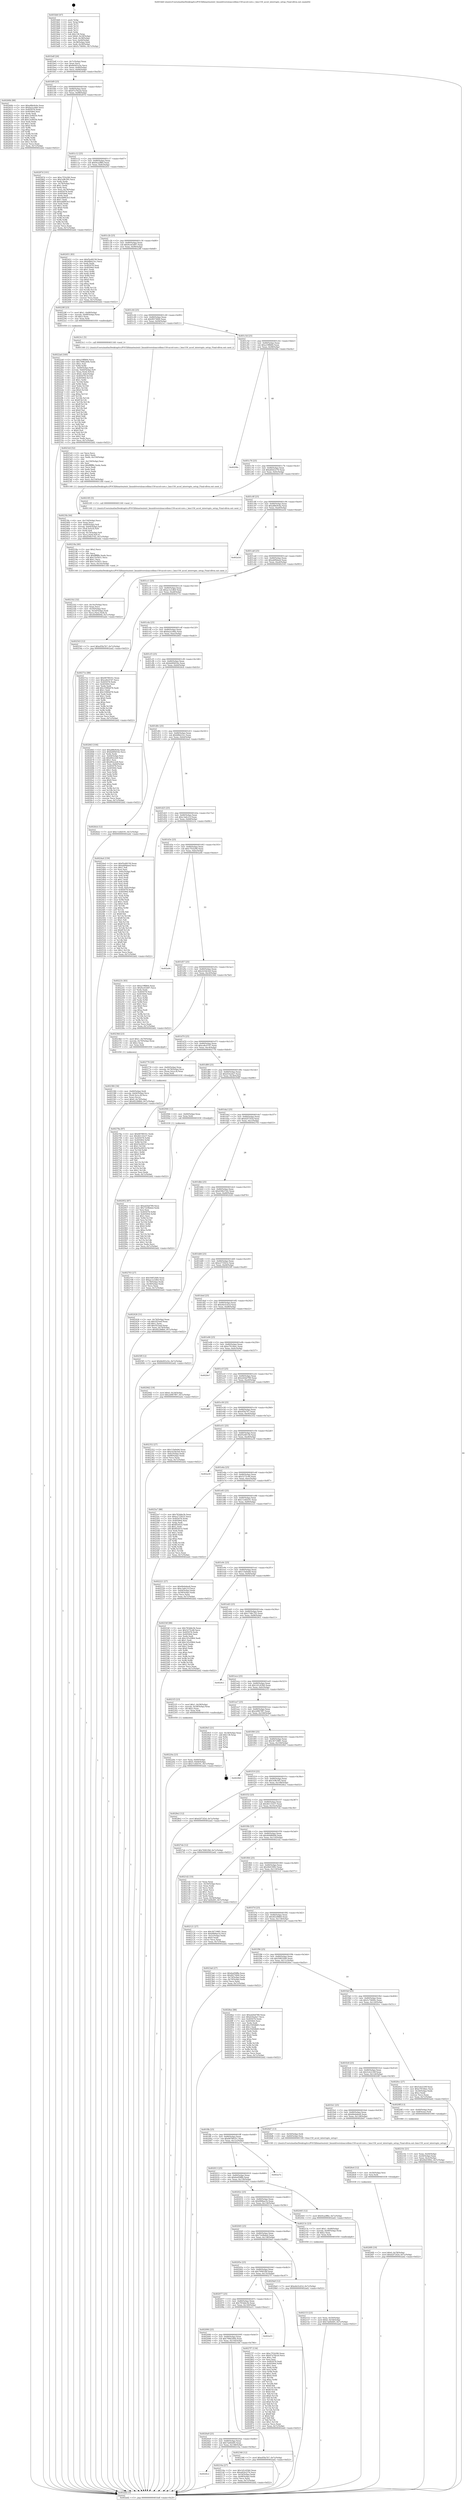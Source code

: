 digraph "0x401bb0" {
  label = "0x401bb0 (/mnt/c/Users/mathe/Desktop/tcc/POCII/binaries/extr_linuxdriversiioaccelbmc150-accel-core.c_bmc150_accel_interrupts_setup_Final-ollvm.out::main(0))"
  labelloc = "t"
  node[shape=record]

  Entry [label="",width=0.3,height=0.3,shape=circle,fillcolor=black,style=filled]
  "0x401bdf" [label="{
     0x401bdf [26]\l
     | [instrs]\l
     &nbsp;&nbsp;0x401bdf \<+3\>: mov -0x7c(%rbp),%eax\l
     &nbsp;&nbsp;0x401be2 \<+2\>: mov %eax,%ecx\l
     &nbsp;&nbsp;0x401be4 \<+6\>: sub $0x8e001e5e,%ecx\l
     &nbsp;&nbsp;0x401bea \<+3\>: mov %eax,-0x80(%rbp)\l
     &nbsp;&nbsp;0x401bed \<+6\>: mov %ecx,-0x84(%rbp)\l
     &nbsp;&nbsp;0x401bf3 \<+6\>: je 000000000040260b \<main+0xa5b\>\l
  }"]
  "0x40260b" [label="{
     0x40260b [88]\l
     | [instrs]\l
     &nbsp;&nbsp;0x40260b \<+5\>: mov $0xa88e9c6a,%eax\l
     &nbsp;&nbsp;0x402610 \<+5\>: mov $0xba2cc8de,%ecx\l
     &nbsp;&nbsp;0x402615 \<+7\>: mov 0x405078,%edx\l
     &nbsp;&nbsp;0x40261c \<+7\>: mov 0x405064,%esi\l
     &nbsp;&nbsp;0x402623 \<+2\>: mov %edx,%edi\l
     &nbsp;&nbsp;0x402625 \<+6\>: sub $0xc3c6bf3b,%edi\l
     &nbsp;&nbsp;0x40262b \<+3\>: sub $0x1,%edi\l
     &nbsp;&nbsp;0x40262e \<+6\>: add $0xc3c6bf3b,%edi\l
     &nbsp;&nbsp;0x402634 \<+3\>: imul %edi,%edx\l
     &nbsp;&nbsp;0x402637 \<+3\>: and $0x1,%edx\l
     &nbsp;&nbsp;0x40263a \<+3\>: cmp $0x0,%edx\l
     &nbsp;&nbsp;0x40263d \<+4\>: sete %r8b\l
     &nbsp;&nbsp;0x402641 \<+3\>: cmp $0xa,%esi\l
     &nbsp;&nbsp;0x402644 \<+4\>: setl %r9b\l
     &nbsp;&nbsp;0x402648 \<+3\>: mov %r8b,%r10b\l
     &nbsp;&nbsp;0x40264b \<+3\>: and %r9b,%r10b\l
     &nbsp;&nbsp;0x40264e \<+3\>: xor %r9b,%r8b\l
     &nbsp;&nbsp;0x402651 \<+3\>: or %r8b,%r10b\l
     &nbsp;&nbsp;0x402654 \<+4\>: test $0x1,%r10b\l
     &nbsp;&nbsp;0x402658 \<+3\>: cmovne %ecx,%eax\l
     &nbsp;&nbsp;0x40265b \<+3\>: mov %eax,-0x7c(%rbp)\l
     &nbsp;&nbsp;0x40265e \<+5\>: jmp 0000000000402ad2 \<main+0xf22\>\l
  }"]
  "0x401bf9" [label="{
     0x401bf9 [25]\l
     | [instrs]\l
     &nbsp;&nbsp;0x401bf9 \<+5\>: jmp 0000000000401bfe \<main+0x4e\>\l
     &nbsp;&nbsp;0x401bfe \<+3\>: mov -0x80(%rbp),%eax\l
     &nbsp;&nbsp;0x401c01 \<+5\>: sub $0x97a76e2d,%eax\l
     &nbsp;&nbsp;0x401c06 \<+6\>: mov %eax,-0x88(%rbp)\l
     &nbsp;&nbsp;0x401c0c \<+6\>: je 000000000040287d \<main+0xccd\>\l
  }"]
  Exit [label="",width=0.3,height=0.3,shape=circle,fillcolor=black,style=filled,peripheries=2]
  "0x40287d" [label="{
     0x40287d [101]\l
     | [instrs]\l
     &nbsp;&nbsp;0x40287d \<+5\>: mov $0xc7f1b290,%eax\l
     &nbsp;&nbsp;0x402882 \<+5\>: mov $0x3cffe395,%ecx\l
     &nbsp;&nbsp;0x402887 \<+2\>: xor %edx,%edx\l
     &nbsp;&nbsp;0x402889 \<+3\>: mov -0x78(%rbp),%esi\l
     &nbsp;&nbsp;0x40288c \<+3\>: sub $0x1,%edx\l
     &nbsp;&nbsp;0x40288f \<+2\>: sub %edx,%esi\l
     &nbsp;&nbsp;0x402891 \<+3\>: mov %esi,-0x78(%rbp)\l
     &nbsp;&nbsp;0x402894 \<+7\>: mov 0x405078,%edx\l
     &nbsp;&nbsp;0x40289b \<+7\>: mov 0x405064,%esi\l
     &nbsp;&nbsp;0x4028a2 \<+2\>: mov %edx,%edi\l
     &nbsp;&nbsp;0x4028a4 \<+6\>: sub $0xedd663e3,%edi\l
     &nbsp;&nbsp;0x4028aa \<+3\>: sub $0x1,%edi\l
     &nbsp;&nbsp;0x4028ad \<+6\>: add $0xedd663e3,%edi\l
     &nbsp;&nbsp;0x4028b3 \<+3\>: imul %edi,%edx\l
     &nbsp;&nbsp;0x4028b6 \<+3\>: and $0x1,%edx\l
     &nbsp;&nbsp;0x4028b9 \<+3\>: cmp $0x0,%edx\l
     &nbsp;&nbsp;0x4028bc \<+4\>: sete %r8b\l
     &nbsp;&nbsp;0x4028c0 \<+3\>: cmp $0xa,%esi\l
     &nbsp;&nbsp;0x4028c3 \<+4\>: setl %r9b\l
     &nbsp;&nbsp;0x4028c7 \<+3\>: mov %r8b,%r10b\l
     &nbsp;&nbsp;0x4028ca \<+3\>: and %r9b,%r10b\l
     &nbsp;&nbsp;0x4028cd \<+3\>: xor %r9b,%r8b\l
     &nbsp;&nbsp;0x4028d0 \<+3\>: or %r8b,%r10b\l
     &nbsp;&nbsp;0x4028d3 \<+4\>: test $0x1,%r10b\l
     &nbsp;&nbsp;0x4028d7 \<+3\>: cmovne %ecx,%eax\l
     &nbsp;&nbsp;0x4028da \<+3\>: mov %eax,-0x7c(%rbp)\l
     &nbsp;&nbsp;0x4028dd \<+5\>: jmp 0000000000402ad2 \<main+0xf22\>\l
  }"]
  "0x401c12" [label="{
     0x401c12 [25]\l
     | [instrs]\l
     &nbsp;&nbsp;0x401c12 \<+5\>: jmp 0000000000401c17 \<main+0x67\>\l
     &nbsp;&nbsp;0x401c17 \<+3\>: mov -0x80(%rbp),%eax\l
     &nbsp;&nbsp;0x401c1a \<+5\>: sub $0x9ca2ff6e,%eax\l
     &nbsp;&nbsp;0x401c1f \<+6\>: mov %eax,-0x8c(%rbp)\l
     &nbsp;&nbsp;0x401c25 \<+6\>: je 0000000000402451 \<main+0x8a1\>\l
  }"]
  "0x402952" [label="{
     0x402952 [87]\l
     | [instrs]\l
     &nbsp;&nbsp;0x402952 \<+5\>: mov $0xed2bd789,%ecx\l
     &nbsp;&nbsp;0x402957 \<+5\>: mov $0x72e9bded,%edx\l
     &nbsp;&nbsp;0x40295c \<+2\>: xor %esi,%esi\l
     &nbsp;&nbsp;0x40295e \<+8\>: mov 0x405078,%r8d\l
     &nbsp;&nbsp;0x402966 \<+8\>: mov 0x405064,%r9d\l
     &nbsp;&nbsp;0x40296e \<+3\>: sub $0x1,%esi\l
     &nbsp;&nbsp;0x402971 \<+3\>: mov %r8d,%r10d\l
     &nbsp;&nbsp;0x402974 \<+3\>: add %esi,%r10d\l
     &nbsp;&nbsp;0x402977 \<+4\>: imul %r10d,%r8d\l
     &nbsp;&nbsp;0x40297b \<+4\>: and $0x1,%r8d\l
     &nbsp;&nbsp;0x40297f \<+4\>: cmp $0x0,%r8d\l
     &nbsp;&nbsp;0x402983 \<+4\>: sete %r11b\l
     &nbsp;&nbsp;0x402987 \<+4\>: cmp $0xa,%r9d\l
     &nbsp;&nbsp;0x40298b \<+3\>: setl %bl\l
     &nbsp;&nbsp;0x40298e \<+3\>: mov %r11b,%r14b\l
     &nbsp;&nbsp;0x402991 \<+3\>: and %bl,%r14b\l
     &nbsp;&nbsp;0x402994 \<+3\>: xor %bl,%r11b\l
     &nbsp;&nbsp;0x402997 \<+3\>: or %r11b,%r14b\l
     &nbsp;&nbsp;0x40299a \<+4\>: test $0x1,%r14b\l
     &nbsp;&nbsp;0x40299e \<+3\>: cmovne %edx,%ecx\l
     &nbsp;&nbsp;0x4029a1 \<+3\>: mov %ecx,-0x7c(%rbp)\l
     &nbsp;&nbsp;0x4029a4 \<+5\>: jmp 0000000000402ad2 \<main+0xf22\>\l
  }"]
  "0x402451" [label="{
     0x402451 [83]\l
     | [instrs]\l
     &nbsp;&nbsp;0x402451 \<+5\>: mov $0xf5e48158,%eax\l
     &nbsp;&nbsp;0x402456 \<+5\>: mov $0xbfbb23cc,%ecx\l
     &nbsp;&nbsp;0x40245b \<+2\>: xor %edx,%edx\l
     &nbsp;&nbsp;0x40245d \<+7\>: mov 0x405078,%esi\l
     &nbsp;&nbsp;0x402464 \<+7\>: mov 0x405064,%edi\l
     &nbsp;&nbsp;0x40246b \<+3\>: sub $0x1,%edx\l
     &nbsp;&nbsp;0x40246e \<+3\>: mov %esi,%r8d\l
     &nbsp;&nbsp;0x402471 \<+3\>: add %edx,%r8d\l
     &nbsp;&nbsp;0x402474 \<+4\>: imul %r8d,%esi\l
     &nbsp;&nbsp;0x402478 \<+3\>: and $0x1,%esi\l
     &nbsp;&nbsp;0x40247b \<+3\>: cmp $0x0,%esi\l
     &nbsp;&nbsp;0x40247e \<+4\>: sete %r9b\l
     &nbsp;&nbsp;0x402482 \<+3\>: cmp $0xa,%edi\l
     &nbsp;&nbsp;0x402485 \<+4\>: setl %r10b\l
     &nbsp;&nbsp;0x402489 \<+3\>: mov %r9b,%r11b\l
     &nbsp;&nbsp;0x40248c \<+3\>: and %r10b,%r11b\l
     &nbsp;&nbsp;0x40248f \<+3\>: xor %r10b,%r9b\l
     &nbsp;&nbsp;0x402492 \<+3\>: or %r9b,%r11b\l
     &nbsp;&nbsp;0x402495 \<+4\>: test $0x1,%r11b\l
     &nbsp;&nbsp;0x402499 \<+3\>: cmovne %ecx,%eax\l
     &nbsp;&nbsp;0x40249c \<+3\>: mov %eax,-0x7c(%rbp)\l
     &nbsp;&nbsp;0x40249f \<+5\>: jmp 0000000000402ad2 \<main+0xf22\>\l
  }"]
  "0x401c2b" [label="{
     0x401c2b [25]\l
     | [instrs]\l
     &nbsp;&nbsp;0x401c2b \<+5\>: jmp 0000000000401c30 \<main+0x80\>\l
     &nbsp;&nbsp;0x401c30 \<+3\>: mov -0x80(%rbp),%eax\l
     &nbsp;&nbsp;0x401c33 \<+5\>: sub $0x9ce43d97,%eax\l
     &nbsp;&nbsp;0x401c38 \<+6\>: mov %eax,-0x90(%rbp)\l
     &nbsp;&nbsp;0x401c3e \<+6\>: je 000000000040228f \<main+0x6df\>\l
  }"]
  "0x40278a" [label="{
     0x40278a [97]\l
     | [instrs]\l
     &nbsp;&nbsp;0x40278a \<+5\>: mov $0x68789351,%edx\l
     &nbsp;&nbsp;0x40278f \<+5\>: mov $0x46131b37,%esi\l
     &nbsp;&nbsp;0x402794 \<+8\>: mov 0x405078,%r8d\l
     &nbsp;&nbsp;0x40279c \<+8\>: mov 0x405064,%r9d\l
     &nbsp;&nbsp;0x4027a4 \<+3\>: mov %r8d,%r10d\l
     &nbsp;&nbsp;0x4027a7 \<+7\>: add $0xf3a26014,%r10d\l
     &nbsp;&nbsp;0x4027ae \<+4\>: sub $0x1,%r10d\l
     &nbsp;&nbsp;0x4027b2 \<+7\>: sub $0xf3a26014,%r10d\l
     &nbsp;&nbsp;0x4027b9 \<+4\>: imul %r10d,%r8d\l
     &nbsp;&nbsp;0x4027bd \<+4\>: and $0x1,%r8d\l
     &nbsp;&nbsp;0x4027c1 \<+4\>: cmp $0x0,%r8d\l
     &nbsp;&nbsp;0x4027c5 \<+4\>: sete %r11b\l
     &nbsp;&nbsp;0x4027c9 \<+4\>: cmp $0xa,%r9d\l
     &nbsp;&nbsp;0x4027cd \<+3\>: setl %bl\l
     &nbsp;&nbsp;0x4027d0 \<+3\>: mov %r11b,%r14b\l
     &nbsp;&nbsp;0x4027d3 \<+3\>: and %bl,%r14b\l
     &nbsp;&nbsp;0x4027d6 \<+3\>: xor %bl,%r11b\l
     &nbsp;&nbsp;0x4027d9 \<+3\>: or %r11b,%r14b\l
     &nbsp;&nbsp;0x4027dc \<+4\>: test $0x1,%r14b\l
     &nbsp;&nbsp;0x4027e0 \<+3\>: cmovne %esi,%edx\l
     &nbsp;&nbsp;0x4027e3 \<+3\>: mov %edx,-0x7c(%rbp)\l
     &nbsp;&nbsp;0x4027e6 \<+5\>: jmp 0000000000402ad2 \<main+0xf22\>\l
  }"]
  "0x40228f" [label="{
     0x40228f [23]\l
     | [instrs]\l
     &nbsp;&nbsp;0x40228f \<+7\>: movl $0x1,-0x68(%rbp)\l
     &nbsp;&nbsp;0x402296 \<+4\>: movslq -0x68(%rbp),%rax\l
     &nbsp;&nbsp;0x40229a \<+4\>: shl $0x3,%rax\l
     &nbsp;&nbsp;0x40229e \<+3\>: mov %rax,%rdi\l
     &nbsp;&nbsp;0x4022a1 \<+5\>: call 0000000000401050 \<malloc@plt\>\l
     | [calls]\l
     &nbsp;&nbsp;0x401050 \{1\} (unknown)\l
  }"]
  "0x401c44" [label="{
     0x401c44 [25]\l
     | [instrs]\l
     &nbsp;&nbsp;0x401c44 \<+5\>: jmp 0000000000401c49 \<main+0x99\>\l
     &nbsp;&nbsp;0x401c49 \<+3\>: mov -0x80(%rbp),%eax\l
     &nbsp;&nbsp;0x401c4c \<+5\>: sub $0x9f274fd4,%eax\l
     &nbsp;&nbsp;0x401c51 \<+6\>: mov %eax,-0x94(%rbp)\l
     &nbsp;&nbsp;0x401c57 \<+6\>: je 00000000004023c1 \<main+0x811\>\l
  }"]
  "0x4026f0" [label="{
     0x4026f0 [19]\l
     | [instrs]\l
     &nbsp;&nbsp;0x4026f0 \<+7\>: movl $0x0,-0x78(%rbp)\l
     &nbsp;&nbsp;0x4026f7 \<+7\>: movl $0xd2f72f2d,-0x7c(%rbp)\l
     &nbsp;&nbsp;0x4026fe \<+5\>: jmp 0000000000402ad2 \<main+0xf22\>\l
  }"]
  "0x4023c1" [label="{
     0x4023c1 [5]\l
     | [instrs]\l
     &nbsp;&nbsp;0x4023c1 \<+5\>: call 0000000000401160 \<next_i\>\l
     | [calls]\l
     &nbsp;&nbsp;0x401160 \{1\} (/mnt/c/Users/mathe/Desktop/tcc/POCII/binaries/extr_linuxdriversiioaccelbmc150-accel-core.c_bmc150_accel_interrupts_setup_Final-ollvm.out::next_i)\l
  }"]
  "0x401c5d" [label="{
     0x401c5d [25]\l
     | [instrs]\l
     &nbsp;&nbsp;0x401c5d \<+5\>: jmp 0000000000401c62 \<main+0xb2\>\l
     &nbsp;&nbsp;0x401c62 \<+3\>: mov -0x80(%rbp),%eax\l
     &nbsp;&nbsp;0x401c65 \<+5\>: sub $0xa19ffd64,%eax\l
     &nbsp;&nbsp;0x401c6a \<+6\>: mov %eax,-0x98(%rbp)\l
     &nbsp;&nbsp;0x401c70 \<+6\>: je 00000000004029fa \<main+0xe4a\>\l
  }"]
  "0x4026e4" [label="{
     0x4026e4 [12]\l
     | [instrs]\l
     &nbsp;&nbsp;0x4026e4 \<+4\>: mov -0x50(%rbp),%rsi\l
     &nbsp;&nbsp;0x4026e8 \<+3\>: mov %rsi,%rdi\l
     &nbsp;&nbsp;0x4026eb \<+5\>: call 0000000000401030 \<free@plt\>\l
     | [calls]\l
     &nbsp;&nbsp;0x401030 \{1\} (unknown)\l
  }"]
  "0x4029fa" [label="{
     0x4029fa\l
  }", style=dashed]
  "0x401c76" [label="{
     0x401c76 [25]\l
     | [instrs]\l
     &nbsp;&nbsp;0x401c76 \<+5\>: jmp 0000000000401c7b \<main+0xcb\>\l
     &nbsp;&nbsp;0x401c7b \<+3\>: mov -0x80(%rbp),%eax\l
     &nbsp;&nbsp;0x401c7e \<+5\>: sub $0xa82b2276,%eax\l
     &nbsp;&nbsp;0x401c83 \<+6\>: mov %eax,-0x9c(%rbp)\l
     &nbsp;&nbsp;0x401c89 \<+6\>: je 0000000000402185 \<main+0x5d5\>\l
  }"]
  "0x4023fa" [label="{
     0x4023fa [44]\l
     | [instrs]\l
     &nbsp;&nbsp;0x4023fa \<+6\>: mov -0x154(%rbp),%ecx\l
     &nbsp;&nbsp;0x402400 \<+3\>: imul %eax,%ecx\l
     &nbsp;&nbsp;0x402403 \<+4\>: mov -0x60(%rbp),%r8\l
     &nbsp;&nbsp;0x402407 \<+4\>: movslq -0x64(%rbp),%r9\l
     &nbsp;&nbsp;0x40240b \<+4\>: mov (%r8,%r9,8),%r8\l
     &nbsp;&nbsp;0x40240f \<+3\>: mov (%r8),%r8\l
     &nbsp;&nbsp;0x402412 \<+4\>: movslq -0x74(%rbp),%r9\l
     &nbsp;&nbsp;0x402416 \<+4\>: mov %ecx,(%r8,%r9,4)\l
     &nbsp;&nbsp;0x40241a \<+7\>: movl $0xd30b37d2,-0x7c(%rbp)\l
     &nbsp;&nbsp;0x402421 \<+5\>: jmp 0000000000402ad2 \<main+0xf22\>\l
  }"]
  "0x402185" [label="{
     0x402185 [5]\l
     | [instrs]\l
     &nbsp;&nbsp;0x402185 \<+5\>: call 0000000000401160 \<next_i\>\l
     | [calls]\l
     &nbsp;&nbsp;0x401160 \{1\} (/mnt/c/Users/mathe/Desktop/tcc/POCII/binaries/extr_linuxdriversiioaccelbmc150-accel-core.c_bmc150_accel_interrupts_setup_Final-ollvm.out::next_i)\l
  }"]
  "0x401c8f" [label="{
     0x401c8f [25]\l
     | [instrs]\l
     &nbsp;&nbsp;0x401c8f \<+5\>: jmp 0000000000401c94 \<main+0xe4\>\l
     &nbsp;&nbsp;0x401c94 \<+3\>: mov -0x80(%rbp),%eax\l
     &nbsp;&nbsp;0x401c97 \<+5\>: sub $0xa88e9c6a,%eax\l
     &nbsp;&nbsp;0x401c9c \<+6\>: mov %eax,-0xa0(%rbp)\l
     &nbsp;&nbsp;0x401ca2 \<+6\>: je 0000000000402a5d \<main+0xead\>\l
  }"]
  "0x4023c6" [label="{
     0x4023c6 [52]\l
     | [instrs]\l
     &nbsp;&nbsp;0x4023c6 \<+2\>: xor %ecx,%ecx\l
     &nbsp;&nbsp;0x4023c8 \<+5\>: mov $0x2,%edx\l
     &nbsp;&nbsp;0x4023cd \<+6\>: mov %edx,-0x150(%rbp)\l
     &nbsp;&nbsp;0x4023d3 \<+1\>: cltd\l
     &nbsp;&nbsp;0x4023d4 \<+6\>: mov -0x150(%rbp),%esi\l
     &nbsp;&nbsp;0x4023da \<+2\>: idiv %esi\l
     &nbsp;&nbsp;0x4023dc \<+6\>: imul $0xfffffffe,%edx,%edx\l
     &nbsp;&nbsp;0x4023e2 \<+2\>: mov %ecx,%edi\l
     &nbsp;&nbsp;0x4023e4 \<+2\>: sub %edx,%edi\l
     &nbsp;&nbsp;0x4023e6 \<+2\>: mov %ecx,%edx\l
     &nbsp;&nbsp;0x4023e8 \<+3\>: sub $0x1,%edx\l
     &nbsp;&nbsp;0x4023eb \<+2\>: add %edx,%edi\l
     &nbsp;&nbsp;0x4023ed \<+2\>: sub %edi,%ecx\l
     &nbsp;&nbsp;0x4023ef \<+6\>: mov %ecx,-0x154(%rbp)\l
     &nbsp;&nbsp;0x4023f5 \<+5\>: call 0000000000401160 \<next_i\>\l
     | [calls]\l
     &nbsp;&nbsp;0x401160 \{1\} (/mnt/c/Users/mathe/Desktop/tcc/POCII/binaries/extr_linuxdriversiioaccelbmc150-accel-core.c_bmc150_accel_interrupts_setup_Final-ollvm.out::next_i)\l
  }"]
  "0x402a5d" [label="{
     0x402a5d\l
  }", style=dashed]
  "0x401ca8" [label="{
     0x401ca8 [25]\l
     | [instrs]\l
     &nbsp;&nbsp;0x401ca8 \<+5\>: jmp 0000000000401cad \<main+0xfd\>\l
     &nbsp;&nbsp;0x401cad \<+3\>: mov -0x80(%rbp),%eax\l
     &nbsp;&nbsp;0x401cb0 \<+5\>: sub $0xabf9daed,%eax\l
     &nbsp;&nbsp;0x401cb5 \<+6\>: mov %eax,-0xa4(%rbp)\l
     &nbsp;&nbsp;0x401cbb \<+6\>: je 0000000000402543 \<main+0x993\>\l
  }"]
  "0x402384" [label="{
     0x402384 [34]\l
     | [instrs]\l
     &nbsp;&nbsp;0x402384 \<+4\>: mov -0x60(%rbp),%rdi\l
     &nbsp;&nbsp;0x402388 \<+4\>: movslq -0x64(%rbp),%rcx\l
     &nbsp;&nbsp;0x40238c \<+4\>: mov (%rdi,%rcx,8),%rcx\l
     &nbsp;&nbsp;0x402390 \<+3\>: mov %rax,(%rcx)\l
     &nbsp;&nbsp;0x402393 \<+7\>: movl $0x0,-0x74(%rbp)\l
     &nbsp;&nbsp;0x40239a \<+7\>: movl $0x4f2288b0,-0x7c(%rbp)\l
     &nbsp;&nbsp;0x4023a1 \<+5\>: jmp 0000000000402ad2 \<main+0xf22\>\l
  }"]
  "0x402543" [label="{
     0x402543 [12]\l
     | [instrs]\l
     &nbsp;&nbsp;0x402543 \<+7\>: movl $0xef5fa7b7,-0x7c(%rbp)\l
     &nbsp;&nbsp;0x40254a \<+5\>: jmp 0000000000402ad2 \<main+0xf22\>\l
  }"]
  "0x401cc1" [label="{
     0x401cc1 [25]\l
     | [instrs]\l
     &nbsp;&nbsp;0x401cc1 \<+5\>: jmp 0000000000401cc6 \<main+0x116\>\l
     &nbsp;&nbsp;0x401cc6 \<+3\>: mov -0x80(%rbp),%eax\l
     &nbsp;&nbsp;0x401cc9 \<+5\>: sub $0xac1a1db4,%eax\l
     &nbsp;&nbsp;0x401cce \<+6\>: mov %eax,-0xa8(%rbp)\l
     &nbsp;&nbsp;0x401cd4 \<+6\>: je 000000000040271e \<main+0xb6e\>\l
  }"]
  "0x4022a6" [label="{
     0x4022a6 [160]\l
     | [instrs]\l
     &nbsp;&nbsp;0x4022a6 \<+5\>: mov $0xa19ffd64,%ecx\l
     &nbsp;&nbsp;0x4022ab \<+5\>: mov $0x799b240b,%edx\l
     &nbsp;&nbsp;0x4022b0 \<+3\>: mov $0x1,%sil\l
     &nbsp;&nbsp;0x4022b3 \<+3\>: xor %r8d,%r8d\l
     &nbsp;&nbsp;0x4022b6 \<+4\>: mov -0x60(%rbp),%rdi\l
     &nbsp;&nbsp;0x4022ba \<+4\>: movslq -0x64(%rbp),%r9\l
     &nbsp;&nbsp;0x4022be \<+4\>: mov %rax,(%rdi,%r9,8)\l
     &nbsp;&nbsp;0x4022c2 \<+7\>: movl $0x0,-0x6c(%rbp)\l
     &nbsp;&nbsp;0x4022c9 \<+8\>: mov 0x405078,%r10d\l
     &nbsp;&nbsp;0x4022d1 \<+8\>: mov 0x405064,%r11d\l
     &nbsp;&nbsp;0x4022d9 \<+4\>: sub $0x1,%r8d\l
     &nbsp;&nbsp;0x4022dd \<+3\>: mov %r10d,%ebx\l
     &nbsp;&nbsp;0x4022e0 \<+3\>: add %r8d,%ebx\l
     &nbsp;&nbsp;0x4022e3 \<+4\>: imul %ebx,%r10d\l
     &nbsp;&nbsp;0x4022e7 \<+4\>: and $0x1,%r10d\l
     &nbsp;&nbsp;0x4022eb \<+4\>: cmp $0x0,%r10d\l
     &nbsp;&nbsp;0x4022ef \<+4\>: sete %r14b\l
     &nbsp;&nbsp;0x4022f3 \<+4\>: cmp $0xa,%r11d\l
     &nbsp;&nbsp;0x4022f7 \<+4\>: setl %r15b\l
     &nbsp;&nbsp;0x4022fb \<+3\>: mov %r14b,%r12b\l
     &nbsp;&nbsp;0x4022fe \<+4\>: xor $0xff,%r12b\l
     &nbsp;&nbsp;0x402302 \<+3\>: mov %r15b,%r13b\l
     &nbsp;&nbsp;0x402305 \<+4\>: xor $0xff,%r13b\l
     &nbsp;&nbsp;0x402309 \<+4\>: xor $0x0,%sil\l
     &nbsp;&nbsp;0x40230d \<+3\>: mov %r12b,%al\l
     &nbsp;&nbsp;0x402310 \<+2\>: and $0x0,%al\l
     &nbsp;&nbsp;0x402312 \<+3\>: and %sil,%r14b\l
     &nbsp;&nbsp;0x402315 \<+3\>: mov %r13b,%dil\l
     &nbsp;&nbsp;0x402318 \<+4\>: and $0x0,%dil\l
     &nbsp;&nbsp;0x40231c \<+3\>: and %sil,%r15b\l
     &nbsp;&nbsp;0x40231f \<+3\>: or %r14b,%al\l
     &nbsp;&nbsp;0x402322 \<+3\>: or %r15b,%dil\l
     &nbsp;&nbsp;0x402325 \<+3\>: xor %dil,%al\l
     &nbsp;&nbsp;0x402328 \<+3\>: or %r13b,%r12b\l
     &nbsp;&nbsp;0x40232b \<+4\>: xor $0xff,%r12b\l
     &nbsp;&nbsp;0x40232f \<+4\>: or $0x0,%sil\l
     &nbsp;&nbsp;0x402333 \<+3\>: and %sil,%r12b\l
     &nbsp;&nbsp;0x402336 \<+3\>: or %r12b,%al\l
     &nbsp;&nbsp;0x402339 \<+2\>: test $0x1,%al\l
     &nbsp;&nbsp;0x40233b \<+3\>: cmovne %edx,%ecx\l
     &nbsp;&nbsp;0x40233e \<+3\>: mov %ecx,-0x7c(%rbp)\l
     &nbsp;&nbsp;0x402341 \<+5\>: jmp 0000000000402ad2 \<main+0xf22\>\l
  }"]
  "0x40271e" [label="{
     0x40271e [88]\l
     | [instrs]\l
     &nbsp;&nbsp;0x40271e \<+5\>: mov $0x68789351,%eax\l
     &nbsp;&nbsp;0x402723 \<+5\>: mov $0xce8c47d7,%ecx\l
     &nbsp;&nbsp;0x402728 \<+7\>: mov 0x405078,%edx\l
     &nbsp;&nbsp;0x40272f \<+7\>: mov 0x405064,%esi\l
     &nbsp;&nbsp;0x402736 \<+2\>: mov %edx,%edi\l
     &nbsp;&nbsp;0x402738 \<+6\>: add $0x33984d78,%edi\l
     &nbsp;&nbsp;0x40273e \<+3\>: sub $0x1,%edi\l
     &nbsp;&nbsp;0x402741 \<+6\>: sub $0x33984d78,%edi\l
     &nbsp;&nbsp;0x402747 \<+3\>: imul %edi,%edx\l
     &nbsp;&nbsp;0x40274a \<+3\>: and $0x1,%edx\l
     &nbsp;&nbsp;0x40274d \<+3\>: cmp $0x0,%edx\l
     &nbsp;&nbsp;0x402750 \<+4\>: sete %r8b\l
     &nbsp;&nbsp;0x402754 \<+3\>: cmp $0xa,%esi\l
     &nbsp;&nbsp;0x402757 \<+4\>: setl %r9b\l
     &nbsp;&nbsp;0x40275b \<+3\>: mov %r8b,%r10b\l
     &nbsp;&nbsp;0x40275e \<+3\>: and %r9b,%r10b\l
     &nbsp;&nbsp;0x402761 \<+3\>: xor %r9b,%r8b\l
     &nbsp;&nbsp;0x402764 \<+3\>: or %r8b,%r10b\l
     &nbsp;&nbsp;0x402767 \<+4\>: test $0x1,%r10b\l
     &nbsp;&nbsp;0x40276b \<+3\>: cmovne %ecx,%eax\l
     &nbsp;&nbsp;0x40276e \<+3\>: mov %eax,-0x7c(%rbp)\l
     &nbsp;&nbsp;0x402771 \<+5\>: jmp 0000000000402ad2 \<main+0xf22\>\l
  }"]
  "0x401cda" [label="{
     0x401cda [25]\l
     | [instrs]\l
     &nbsp;&nbsp;0x401cda \<+5\>: jmp 0000000000401cdf \<main+0x12f\>\l
     &nbsp;&nbsp;0x401cdf \<+3\>: mov -0x80(%rbp),%eax\l
     &nbsp;&nbsp;0x401ce2 \<+5\>: sub $0xba2cc8de,%eax\l
     &nbsp;&nbsp;0x401ce7 \<+6\>: mov %eax,-0xac(%rbp)\l
     &nbsp;&nbsp;0x401ced \<+6\>: je 0000000000402663 \<main+0xab3\>\l
  }"]
  "0x40220a" [label="{
     0x40220a [23]\l
     | [instrs]\l
     &nbsp;&nbsp;0x40220a \<+4\>: mov %rax,-0x60(%rbp)\l
     &nbsp;&nbsp;0x40220e \<+7\>: movl $0x0,-0x64(%rbp)\l
     &nbsp;&nbsp;0x402215 \<+7\>: movl $0x11e6d191,-0x7c(%rbp)\l
     &nbsp;&nbsp;0x40221c \<+5\>: jmp 0000000000402ad2 \<main+0xf22\>\l
  }"]
  "0x402663" [label="{
     0x402663 [104]\l
     | [instrs]\l
     &nbsp;&nbsp;0x402663 \<+5\>: mov $0xa88e9c6a,%eax\l
     &nbsp;&nbsp;0x402668 \<+5\>: mov $0xbd49d16e,%ecx\l
     &nbsp;&nbsp;0x40266d \<+2\>: xor %edx,%edx\l
     &nbsp;&nbsp;0x40266f \<+3\>: mov -0x64(%rbp),%esi\l
     &nbsp;&nbsp;0x402672 \<+6\>: sub $0xd92e2e8,%esi\l
     &nbsp;&nbsp;0x402678 \<+3\>: add $0x1,%esi\l
     &nbsp;&nbsp;0x40267b \<+6\>: add $0xd92e2e8,%esi\l
     &nbsp;&nbsp;0x402681 \<+3\>: mov %esi,-0x64(%rbp)\l
     &nbsp;&nbsp;0x402684 \<+7\>: mov 0x405078,%esi\l
     &nbsp;&nbsp;0x40268b \<+7\>: mov 0x405064,%edi\l
     &nbsp;&nbsp;0x402692 \<+3\>: sub $0x1,%edx\l
     &nbsp;&nbsp;0x402695 \<+3\>: mov %esi,%r8d\l
     &nbsp;&nbsp;0x402698 \<+3\>: add %edx,%r8d\l
     &nbsp;&nbsp;0x40269b \<+4\>: imul %r8d,%esi\l
     &nbsp;&nbsp;0x40269f \<+3\>: and $0x1,%esi\l
     &nbsp;&nbsp;0x4026a2 \<+3\>: cmp $0x0,%esi\l
     &nbsp;&nbsp;0x4026a5 \<+4\>: sete %r9b\l
     &nbsp;&nbsp;0x4026a9 \<+3\>: cmp $0xa,%edi\l
     &nbsp;&nbsp;0x4026ac \<+4\>: setl %r10b\l
     &nbsp;&nbsp;0x4026b0 \<+3\>: mov %r9b,%r11b\l
     &nbsp;&nbsp;0x4026b3 \<+3\>: and %r10b,%r11b\l
     &nbsp;&nbsp;0x4026b6 \<+3\>: xor %r10b,%r9b\l
     &nbsp;&nbsp;0x4026b9 \<+3\>: or %r9b,%r11b\l
     &nbsp;&nbsp;0x4026bc \<+4\>: test $0x1,%r11b\l
     &nbsp;&nbsp;0x4026c0 \<+3\>: cmovne %ecx,%eax\l
     &nbsp;&nbsp;0x4026c3 \<+3\>: mov %eax,-0x7c(%rbp)\l
     &nbsp;&nbsp;0x4026c6 \<+5\>: jmp 0000000000402ad2 \<main+0xf22\>\l
  }"]
  "0x401cf3" [label="{
     0x401cf3 [25]\l
     | [instrs]\l
     &nbsp;&nbsp;0x401cf3 \<+5\>: jmp 0000000000401cf8 \<main+0x148\>\l
     &nbsp;&nbsp;0x401cf8 \<+3\>: mov -0x80(%rbp),%eax\l
     &nbsp;&nbsp;0x401cfb \<+5\>: sub $0xbd49d16e,%eax\l
     &nbsp;&nbsp;0x401d00 \<+6\>: mov %eax,-0xb0(%rbp)\l
     &nbsp;&nbsp;0x401d06 \<+6\>: je 00000000004026cb \<main+0xb1b\>\l
  }"]
  "0x4021b2" [label="{
     0x4021b2 [32]\l
     | [instrs]\l
     &nbsp;&nbsp;0x4021b2 \<+6\>: mov -0x14c(%rbp),%ecx\l
     &nbsp;&nbsp;0x4021b8 \<+3\>: imul %eax,%ecx\l
     &nbsp;&nbsp;0x4021bb \<+4\>: mov -0x50(%rbp),%rsi\l
     &nbsp;&nbsp;0x4021bf \<+4\>: movslq -0x54(%rbp),%rdi\l
     &nbsp;&nbsp;0x4021c3 \<+3\>: mov %ecx,(%rsi,%rdi,4)\l
     &nbsp;&nbsp;0x4021c6 \<+7\>: movl $0x4648849d,-0x7c(%rbp)\l
     &nbsp;&nbsp;0x4021cd \<+5\>: jmp 0000000000402ad2 \<main+0xf22\>\l
  }"]
  "0x4026cb" [label="{
     0x4026cb [12]\l
     | [instrs]\l
     &nbsp;&nbsp;0x4026cb \<+7\>: movl $0x11e6d191,-0x7c(%rbp)\l
     &nbsp;&nbsp;0x4026d2 \<+5\>: jmp 0000000000402ad2 \<main+0xf22\>\l
  }"]
  "0x401d0c" [label="{
     0x401d0c [25]\l
     | [instrs]\l
     &nbsp;&nbsp;0x401d0c \<+5\>: jmp 0000000000401d11 \<main+0x161\>\l
     &nbsp;&nbsp;0x401d11 \<+3\>: mov -0x80(%rbp),%eax\l
     &nbsp;&nbsp;0x401d14 \<+5\>: sub $0xbfbb23cc,%eax\l
     &nbsp;&nbsp;0x401d19 \<+6\>: mov %eax,-0xb4(%rbp)\l
     &nbsp;&nbsp;0x401d1f \<+6\>: je 00000000004024a4 \<main+0x8f4\>\l
  }"]
  "0x40218a" [label="{
     0x40218a [40]\l
     | [instrs]\l
     &nbsp;&nbsp;0x40218a \<+5\>: mov $0x2,%ecx\l
     &nbsp;&nbsp;0x40218f \<+1\>: cltd\l
     &nbsp;&nbsp;0x402190 \<+2\>: idiv %ecx\l
     &nbsp;&nbsp;0x402192 \<+6\>: imul $0xfffffffe,%edx,%ecx\l
     &nbsp;&nbsp;0x402198 \<+6\>: sub $0x15e5b51,%ecx\l
     &nbsp;&nbsp;0x40219e \<+3\>: add $0x1,%ecx\l
     &nbsp;&nbsp;0x4021a1 \<+6\>: add $0x15e5b51,%ecx\l
     &nbsp;&nbsp;0x4021a7 \<+6\>: mov %ecx,-0x14c(%rbp)\l
     &nbsp;&nbsp;0x4021ad \<+5\>: call 0000000000401160 \<next_i\>\l
     | [calls]\l
     &nbsp;&nbsp;0x401160 \{1\} (/mnt/c/Users/mathe/Desktop/tcc/POCII/binaries/extr_linuxdriversiioaccelbmc150-accel-core.c_bmc150_accel_interrupts_setup_Final-ollvm.out::next_i)\l
  }"]
  "0x4024a4" [label="{
     0x4024a4 [159]\l
     | [instrs]\l
     &nbsp;&nbsp;0x4024a4 \<+5\>: mov $0xf5e48158,%eax\l
     &nbsp;&nbsp;0x4024a9 \<+5\>: mov $0xabf9daed,%ecx\l
     &nbsp;&nbsp;0x4024ae \<+2\>: mov $0x1,%dl\l
     &nbsp;&nbsp;0x4024b0 \<+2\>: xor %esi,%esi\l
     &nbsp;&nbsp;0x4024b2 \<+3\>: mov -0x6c(%rbp),%edi\l
     &nbsp;&nbsp;0x4024b5 \<+3\>: mov %esi,%r8d\l
     &nbsp;&nbsp;0x4024b8 \<+3\>: sub %edi,%r8d\l
     &nbsp;&nbsp;0x4024bb \<+2\>: mov %esi,%edi\l
     &nbsp;&nbsp;0x4024bd \<+3\>: sub $0x1,%edi\l
     &nbsp;&nbsp;0x4024c0 \<+3\>: add %edi,%r8d\l
     &nbsp;&nbsp;0x4024c3 \<+2\>: mov %esi,%edi\l
     &nbsp;&nbsp;0x4024c5 \<+3\>: sub %r8d,%edi\l
     &nbsp;&nbsp;0x4024c8 \<+3\>: mov %edi,-0x6c(%rbp)\l
     &nbsp;&nbsp;0x4024cb \<+7\>: mov 0x405078,%edi\l
     &nbsp;&nbsp;0x4024d2 \<+8\>: mov 0x405064,%r8d\l
     &nbsp;&nbsp;0x4024da \<+3\>: sub $0x1,%esi\l
     &nbsp;&nbsp;0x4024dd \<+3\>: mov %edi,%r9d\l
     &nbsp;&nbsp;0x4024e0 \<+3\>: add %esi,%r9d\l
     &nbsp;&nbsp;0x4024e3 \<+4\>: imul %r9d,%edi\l
     &nbsp;&nbsp;0x4024e7 \<+3\>: and $0x1,%edi\l
     &nbsp;&nbsp;0x4024ea \<+3\>: cmp $0x0,%edi\l
     &nbsp;&nbsp;0x4024ed \<+4\>: sete %r10b\l
     &nbsp;&nbsp;0x4024f1 \<+4\>: cmp $0xa,%r8d\l
     &nbsp;&nbsp;0x4024f5 \<+4\>: setl %r11b\l
     &nbsp;&nbsp;0x4024f9 \<+3\>: mov %r10b,%bl\l
     &nbsp;&nbsp;0x4024fc \<+3\>: xor $0xff,%bl\l
     &nbsp;&nbsp;0x4024ff \<+3\>: mov %r11b,%r14b\l
     &nbsp;&nbsp;0x402502 \<+4\>: xor $0xff,%r14b\l
     &nbsp;&nbsp;0x402506 \<+3\>: xor $0x1,%dl\l
     &nbsp;&nbsp;0x402509 \<+3\>: mov %bl,%r15b\l
     &nbsp;&nbsp;0x40250c \<+4\>: and $0xff,%r15b\l
     &nbsp;&nbsp;0x402510 \<+3\>: and %dl,%r10b\l
     &nbsp;&nbsp;0x402513 \<+3\>: mov %r14b,%r12b\l
     &nbsp;&nbsp;0x402516 \<+4\>: and $0xff,%r12b\l
     &nbsp;&nbsp;0x40251a \<+3\>: and %dl,%r11b\l
     &nbsp;&nbsp;0x40251d \<+3\>: or %r10b,%r15b\l
     &nbsp;&nbsp;0x402520 \<+3\>: or %r11b,%r12b\l
     &nbsp;&nbsp;0x402523 \<+3\>: xor %r12b,%r15b\l
     &nbsp;&nbsp;0x402526 \<+3\>: or %r14b,%bl\l
     &nbsp;&nbsp;0x402529 \<+3\>: xor $0xff,%bl\l
     &nbsp;&nbsp;0x40252c \<+3\>: or $0x1,%dl\l
     &nbsp;&nbsp;0x40252f \<+2\>: and %dl,%bl\l
     &nbsp;&nbsp;0x402531 \<+3\>: or %bl,%r15b\l
     &nbsp;&nbsp;0x402534 \<+4\>: test $0x1,%r15b\l
     &nbsp;&nbsp;0x402538 \<+3\>: cmovne %ecx,%eax\l
     &nbsp;&nbsp;0x40253b \<+3\>: mov %eax,-0x7c(%rbp)\l
     &nbsp;&nbsp;0x40253e \<+5\>: jmp 0000000000402ad2 \<main+0xf22\>\l
  }"]
  "0x401d25" [label="{
     0x401d25 [25]\l
     | [instrs]\l
     &nbsp;&nbsp;0x401d25 \<+5\>: jmp 0000000000401d2a \<main+0x17a\>\l
     &nbsp;&nbsp;0x401d2a \<+3\>: mov -0x80(%rbp),%eax\l
     &nbsp;&nbsp;0x401d2d \<+5\>: sub $0xc3a6c21f,%eax\l
     &nbsp;&nbsp;0x401d32 \<+6\>: mov %eax,-0xb8(%rbp)\l
     &nbsp;&nbsp;0x401d38 \<+6\>: je 000000000040223c \<main+0x68c\>\l
  }"]
  "0x4020c2" [label="{
     0x4020c2\l
  }", style=dashed]
  "0x40223c" [label="{
     0x40223c [83]\l
     | [instrs]\l
     &nbsp;&nbsp;0x40223c \<+5\>: mov $0xa19ffd64,%eax\l
     &nbsp;&nbsp;0x402241 \<+5\>: mov $0x9ce43d97,%ecx\l
     &nbsp;&nbsp;0x402246 \<+2\>: xor %edx,%edx\l
     &nbsp;&nbsp;0x402248 \<+7\>: mov 0x405078,%esi\l
     &nbsp;&nbsp;0x40224f \<+7\>: mov 0x405064,%edi\l
     &nbsp;&nbsp;0x402256 \<+3\>: sub $0x1,%edx\l
     &nbsp;&nbsp;0x402259 \<+3\>: mov %esi,%r8d\l
     &nbsp;&nbsp;0x40225c \<+3\>: add %edx,%r8d\l
     &nbsp;&nbsp;0x40225f \<+4\>: imul %r8d,%esi\l
     &nbsp;&nbsp;0x402263 \<+3\>: and $0x1,%esi\l
     &nbsp;&nbsp;0x402266 \<+3\>: cmp $0x0,%esi\l
     &nbsp;&nbsp;0x402269 \<+4\>: sete %r9b\l
     &nbsp;&nbsp;0x40226d \<+3\>: cmp $0xa,%edi\l
     &nbsp;&nbsp;0x402270 \<+4\>: setl %r10b\l
     &nbsp;&nbsp;0x402274 \<+3\>: mov %r9b,%r11b\l
     &nbsp;&nbsp;0x402277 \<+3\>: and %r10b,%r11b\l
     &nbsp;&nbsp;0x40227a \<+3\>: xor %r10b,%r9b\l
     &nbsp;&nbsp;0x40227d \<+3\>: or %r9b,%r11b\l
     &nbsp;&nbsp;0x402280 \<+4\>: test $0x1,%r11b\l
     &nbsp;&nbsp;0x402284 \<+3\>: cmovne %ecx,%eax\l
     &nbsp;&nbsp;0x402287 \<+3\>: mov %eax,-0x7c(%rbp)\l
     &nbsp;&nbsp;0x40228a \<+5\>: jmp 0000000000402ad2 \<main+0xf22\>\l
  }"]
  "0x401d3e" [label="{
     0x401d3e [25]\l
     | [instrs]\l
     &nbsp;&nbsp;0x401d3e \<+5\>: jmp 0000000000401d43 \<main+0x193\>\l
     &nbsp;&nbsp;0x401d43 \<+3\>: mov -0x80(%rbp),%eax\l
     &nbsp;&nbsp;0x401d46 \<+5\>: sub $0xc7f1b290,%eax\l
     &nbsp;&nbsp;0x401d4b \<+6\>: mov %eax,-0xbc(%rbp)\l
     &nbsp;&nbsp;0x401d51 \<+6\>: je 0000000000402a9e \<main+0xeee\>\l
  }"]
  "0x40216a" [label="{
     0x40216a [27]\l
     | [instrs]\l
     &nbsp;&nbsp;0x40216a \<+5\>: mov $0x1d1c63b0,%eax\l
     &nbsp;&nbsp;0x40216f \<+5\>: mov $0xa82b2276,%ecx\l
     &nbsp;&nbsp;0x402174 \<+3\>: mov -0x54(%rbp),%edx\l
     &nbsp;&nbsp;0x402177 \<+3\>: cmp -0x48(%rbp),%edx\l
     &nbsp;&nbsp;0x40217a \<+3\>: cmovl %ecx,%eax\l
     &nbsp;&nbsp;0x40217d \<+3\>: mov %eax,-0x7c(%rbp)\l
     &nbsp;&nbsp;0x402180 \<+5\>: jmp 0000000000402ad2 \<main+0xf22\>\l
  }"]
  "0x402a9e" [label="{
     0x402a9e\l
  }", style=dashed]
  "0x401d57" [label="{
     0x401d57 [25]\l
     | [instrs]\l
     &nbsp;&nbsp;0x401d57 \<+5\>: jmp 0000000000401d5c \<main+0x1ac\>\l
     &nbsp;&nbsp;0x401d5c \<+3\>: mov -0x80(%rbp),%eax\l
     &nbsp;&nbsp;0x401d5f \<+5\>: sub $0xcb1bb3e0,%eax\l
     &nbsp;&nbsp;0x401d64 \<+6\>: mov %eax,-0xc0(%rbp)\l
     &nbsp;&nbsp;0x401d6a \<+6\>: je 000000000040236d \<main+0x7bd\>\l
  }"]
  "0x4020a9" [label="{
     0x4020a9 [25]\l
     | [instrs]\l
     &nbsp;&nbsp;0x4020a9 \<+5\>: jmp 00000000004020ae \<main+0x4fe\>\l
     &nbsp;&nbsp;0x4020ae \<+3\>: mov -0x80(%rbp),%eax\l
     &nbsp;&nbsp;0x4020b1 \<+5\>: sub $0x7ab9efd5,%eax\l
     &nbsp;&nbsp;0x4020b6 \<+6\>: mov %eax,-0x148(%rbp)\l
     &nbsp;&nbsp;0x4020bc \<+6\>: je 000000000040216a \<main+0x5ba\>\l
  }"]
  "0x40236d" [label="{
     0x40236d [23]\l
     | [instrs]\l
     &nbsp;&nbsp;0x40236d \<+7\>: movl $0x1,-0x70(%rbp)\l
     &nbsp;&nbsp;0x402374 \<+4\>: movslq -0x70(%rbp),%rax\l
     &nbsp;&nbsp;0x402378 \<+4\>: shl $0x2,%rax\l
     &nbsp;&nbsp;0x40237c \<+3\>: mov %rax,%rdi\l
     &nbsp;&nbsp;0x40237f \<+5\>: call 0000000000401050 \<malloc@plt\>\l
     | [calls]\l
     &nbsp;&nbsp;0x401050 \{1\} (unknown)\l
  }"]
  "0x401d70" [label="{
     0x401d70 [25]\l
     | [instrs]\l
     &nbsp;&nbsp;0x401d70 \<+5\>: jmp 0000000000401d75 \<main+0x1c5\>\l
     &nbsp;&nbsp;0x401d75 \<+3\>: mov -0x80(%rbp),%eax\l
     &nbsp;&nbsp;0x401d78 \<+5\>: sub $0xce8c47d7,%eax\l
     &nbsp;&nbsp;0x401d7d \<+6\>: mov %eax,-0xc4(%rbp)\l
     &nbsp;&nbsp;0x401d83 \<+6\>: je 0000000000402776 \<main+0xbc6\>\l
  }"]
  "0x402346" [label="{
     0x402346 [12]\l
     | [instrs]\l
     &nbsp;&nbsp;0x402346 \<+7\>: movl $0xef5fa7b7,-0x7c(%rbp)\l
     &nbsp;&nbsp;0x40234d \<+5\>: jmp 0000000000402ad2 \<main+0xf22\>\l
  }"]
  "0x402776" [label="{
     0x402776 [20]\l
     | [instrs]\l
     &nbsp;&nbsp;0x402776 \<+4\>: mov -0x60(%rbp),%rax\l
     &nbsp;&nbsp;0x40277a \<+4\>: movslq -0x78(%rbp),%rcx\l
     &nbsp;&nbsp;0x40277e \<+4\>: mov (%rax,%rcx,8),%rax\l
     &nbsp;&nbsp;0x402782 \<+3\>: mov %rax,%rdi\l
     &nbsp;&nbsp;0x402785 \<+5\>: call 0000000000401030 \<free@plt\>\l
     | [calls]\l
     &nbsp;&nbsp;0x401030 \{1\} (unknown)\l
  }"]
  "0x401d89" [label="{
     0x401d89 [25]\l
     | [instrs]\l
     &nbsp;&nbsp;0x401d89 \<+5\>: jmp 0000000000401d8e \<main+0x1de\>\l
     &nbsp;&nbsp;0x401d8e \<+3\>: mov -0x80(%rbp),%eax\l
     &nbsp;&nbsp;0x401d91 \<+5\>: sub $0xd1fea4a7,%eax\l
     &nbsp;&nbsp;0x401d96 \<+6\>: mov %eax,-0xc8(%rbp)\l
     &nbsp;&nbsp;0x401d9c \<+6\>: je 0000000000402946 \<main+0xd96\>\l
  }"]
  "0x402090" [label="{
     0x402090 [25]\l
     | [instrs]\l
     &nbsp;&nbsp;0x402090 \<+5\>: jmp 0000000000402095 \<main+0x4e5\>\l
     &nbsp;&nbsp;0x402095 \<+3\>: mov -0x80(%rbp),%eax\l
     &nbsp;&nbsp;0x402098 \<+5\>: sub $0x799b240b,%eax\l
     &nbsp;&nbsp;0x40209d \<+6\>: mov %eax,-0x144(%rbp)\l
     &nbsp;&nbsp;0x4020a3 \<+6\>: je 0000000000402346 \<main+0x796\>\l
  }"]
  "0x402946" [label="{
     0x402946 [12]\l
     | [instrs]\l
     &nbsp;&nbsp;0x402946 \<+4\>: mov -0x60(%rbp),%rax\l
     &nbsp;&nbsp;0x40294a \<+3\>: mov %rax,%rdi\l
     &nbsp;&nbsp;0x40294d \<+5\>: call 0000000000401030 \<free@plt\>\l
     | [calls]\l
     &nbsp;&nbsp;0x401030 \{1\} (unknown)\l
  }"]
  "0x401da2" [label="{
     0x401da2 [25]\l
     | [instrs]\l
     &nbsp;&nbsp;0x401da2 \<+5\>: jmp 0000000000401da7 \<main+0x1f7\>\l
     &nbsp;&nbsp;0x401da7 \<+3\>: mov -0x80(%rbp),%eax\l
     &nbsp;&nbsp;0x401daa \<+5\>: sub $0xd2f72f2d,%eax\l
     &nbsp;&nbsp;0x401daf \<+6\>: mov %eax,-0xcc(%rbp)\l
     &nbsp;&nbsp;0x401db5 \<+6\>: je 0000000000402703 \<main+0xb53\>\l
  }"]
  "0x402a51" [label="{
     0x402a51\l
  }", style=dashed]
  "0x402703" [label="{
     0x402703 [27]\l
     | [instrs]\l
     &nbsp;&nbsp;0x402703 \<+5\>: mov $0x50852fd0,%eax\l
     &nbsp;&nbsp;0x402708 \<+5\>: mov $0xac1a1db4,%ecx\l
     &nbsp;&nbsp;0x40270d \<+3\>: mov -0x78(%rbp),%edx\l
     &nbsp;&nbsp;0x402710 \<+3\>: cmp -0x58(%rbp),%edx\l
     &nbsp;&nbsp;0x402713 \<+3\>: cmovl %ecx,%eax\l
     &nbsp;&nbsp;0x402716 \<+3\>: mov %eax,-0x7c(%rbp)\l
     &nbsp;&nbsp;0x402719 \<+5\>: jmp 0000000000402ad2 \<main+0xf22\>\l
  }"]
  "0x401dbb" [label="{
     0x401dbb [25]\l
     | [instrs]\l
     &nbsp;&nbsp;0x401dbb \<+5\>: jmp 0000000000401dc0 \<main+0x210\>\l
     &nbsp;&nbsp;0x401dc0 \<+3\>: mov -0x80(%rbp),%eax\l
     &nbsp;&nbsp;0x401dc3 \<+5\>: sub $0xd30b37d2,%eax\l
     &nbsp;&nbsp;0x401dc8 \<+6\>: mov %eax,-0xd0(%rbp)\l
     &nbsp;&nbsp;0x401dce \<+6\>: je 0000000000402426 \<main+0x876\>\l
  }"]
  "0x402077" [label="{
     0x402077 [25]\l
     | [instrs]\l
     &nbsp;&nbsp;0x402077 \<+5\>: jmp 000000000040207c \<main+0x4cc\>\l
     &nbsp;&nbsp;0x40207c \<+3\>: mov -0x80(%rbp),%eax\l
     &nbsp;&nbsp;0x40207f \<+5\>: sub $0x783dde3b,%eax\l
     &nbsp;&nbsp;0x402084 \<+6\>: mov %eax,-0x140(%rbp)\l
     &nbsp;&nbsp;0x40208a \<+6\>: je 0000000000402a51 \<main+0xea1\>\l
  }"]
  "0x402426" [label="{
     0x402426 [31]\l
     | [instrs]\l
     &nbsp;&nbsp;0x402426 \<+3\>: mov -0x74(%rbp),%eax\l
     &nbsp;&nbsp;0x402429 \<+5\>: sub $0x5f25aef,%eax\l
     &nbsp;&nbsp;0x40242e \<+3\>: add $0x1,%eax\l
     &nbsp;&nbsp;0x402431 \<+5\>: add $0x5f25aef,%eax\l
     &nbsp;&nbsp;0x402436 \<+3\>: mov %eax,-0x74(%rbp)\l
     &nbsp;&nbsp;0x402439 \<+7\>: movl $0x4f2288b0,-0x7c(%rbp)\l
     &nbsp;&nbsp;0x402440 \<+5\>: jmp 0000000000402ad2 \<main+0xf22\>\l
  }"]
  "0x401dd4" [label="{
     0x401dd4 [25]\l
     | [instrs]\l
     &nbsp;&nbsp;0x401dd4 \<+5\>: jmp 0000000000401dd9 \<main+0x229\>\l
     &nbsp;&nbsp;0x401dd9 \<+3\>: mov -0x80(%rbp),%eax\l
     &nbsp;&nbsp;0x401ddc \<+5\>: sub $0xe2735632,%eax\l
     &nbsp;&nbsp;0x401de1 \<+6\>: mov %eax,-0xd4(%rbp)\l
     &nbsp;&nbsp;0x401de7 \<+6\>: je 00000000004025ff \<main+0xa4f\>\l
  }"]
  "0x4027f7" [label="{
     0x4027f7 [134]\l
     | [instrs]\l
     &nbsp;&nbsp;0x4027f7 \<+5\>: mov $0xc7f1b290,%eax\l
     &nbsp;&nbsp;0x4027fc \<+5\>: mov $0x97a76e2d,%ecx\l
     &nbsp;&nbsp;0x402801 \<+2\>: mov $0x1,%dl\l
     &nbsp;&nbsp;0x402803 \<+2\>: xor %esi,%esi\l
     &nbsp;&nbsp;0x402805 \<+7\>: mov 0x405078,%edi\l
     &nbsp;&nbsp;0x40280c \<+8\>: mov 0x405064,%r8d\l
     &nbsp;&nbsp;0x402814 \<+3\>: sub $0x1,%esi\l
     &nbsp;&nbsp;0x402817 \<+3\>: mov %edi,%r9d\l
     &nbsp;&nbsp;0x40281a \<+3\>: add %esi,%r9d\l
     &nbsp;&nbsp;0x40281d \<+4\>: imul %r9d,%edi\l
     &nbsp;&nbsp;0x402821 \<+3\>: and $0x1,%edi\l
     &nbsp;&nbsp;0x402824 \<+3\>: cmp $0x0,%edi\l
     &nbsp;&nbsp;0x402827 \<+4\>: sete %r10b\l
     &nbsp;&nbsp;0x40282b \<+4\>: cmp $0xa,%r8d\l
     &nbsp;&nbsp;0x40282f \<+4\>: setl %r11b\l
     &nbsp;&nbsp;0x402833 \<+3\>: mov %r10b,%bl\l
     &nbsp;&nbsp;0x402836 \<+3\>: xor $0xff,%bl\l
     &nbsp;&nbsp;0x402839 \<+3\>: mov %r11b,%r14b\l
     &nbsp;&nbsp;0x40283c \<+4\>: xor $0xff,%r14b\l
     &nbsp;&nbsp;0x402840 \<+3\>: xor $0x0,%dl\l
     &nbsp;&nbsp;0x402843 \<+3\>: mov %bl,%r15b\l
     &nbsp;&nbsp;0x402846 \<+4\>: and $0x0,%r15b\l
     &nbsp;&nbsp;0x40284a \<+3\>: and %dl,%r10b\l
     &nbsp;&nbsp;0x40284d \<+3\>: mov %r14b,%r12b\l
     &nbsp;&nbsp;0x402850 \<+4\>: and $0x0,%r12b\l
     &nbsp;&nbsp;0x402854 \<+3\>: and %dl,%r11b\l
     &nbsp;&nbsp;0x402857 \<+3\>: or %r10b,%r15b\l
     &nbsp;&nbsp;0x40285a \<+3\>: or %r11b,%r12b\l
     &nbsp;&nbsp;0x40285d \<+3\>: xor %r12b,%r15b\l
     &nbsp;&nbsp;0x402860 \<+3\>: or %r14b,%bl\l
     &nbsp;&nbsp;0x402863 \<+3\>: xor $0xff,%bl\l
     &nbsp;&nbsp;0x402866 \<+3\>: or $0x0,%dl\l
     &nbsp;&nbsp;0x402869 \<+2\>: and %dl,%bl\l
     &nbsp;&nbsp;0x40286b \<+3\>: or %bl,%r15b\l
     &nbsp;&nbsp;0x40286e \<+4\>: test $0x1,%r15b\l
     &nbsp;&nbsp;0x402872 \<+3\>: cmovne %ecx,%eax\l
     &nbsp;&nbsp;0x402875 \<+3\>: mov %eax,-0x7c(%rbp)\l
     &nbsp;&nbsp;0x402878 \<+5\>: jmp 0000000000402ad2 \<main+0xf22\>\l
  }"]
  "0x4025ff" [label="{
     0x4025ff [12]\l
     | [instrs]\l
     &nbsp;&nbsp;0x4025ff \<+7\>: movl $0x8e001e5e,-0x7c(%rbp)\l
     &nbsp;&nbsp;0x402606 \<+5\>: jmp 0000000000402ad2 \<main+0xf22\>\l
  }"]
  "0x401ded" [label="{
     0x401ded [25]\l
     | [instrs]\l
     &nbsp;&nbsp;0x401ded \<+5\>: jmp 0000000000401df2 \<main+0x242\>\l
     &nbsp;&nbsp;0x401df2 \<+3\>: mov -0x80(%rbp),%eax\l
     &nbsp;&nbsp;0x401df5 \<+5\>: sub $0xe6e5cd1d,%eax\l
     &nbsp;&nbsp;0x401dfa \<+6\>: mov %eax,-0xd8(%rbp)\l
     &nbsp;&nbsp;0x401e00 \<+6\>: je 00000000004029d2 \<main+0xe22\>\l
  }"]
  "0x40205e" [label="{
     0x40205e [25]\l
     | [instrs]\l
     &nbsp;&nbsp;0x40205e \<+5\>: jmp 0000000000402063 \<main+0x4b3\>\l
     &nbsp;&nbsp;0x402063 \<+3\>: mov -0x80(%rbp),%eax\l
     &nbsp;&nbsp;0x402066 \<+5\>: sub $0x76901fbf,%eax\l
     &nbsp;&nbsp;0x40206b \<+6\>: mov %eax,-0x13c(%rbp)\l
     &nbsp;&nbsp;0x402071 \<+6\>: je 00000000004027f7 \<main+0xc47\>\l
  }"]
  "0x4029d2" [label="{
     0x4029d2 [19]\l
     | [instrs]\l
     &nbsp;&nbsp;0x4029d2 \<+7\>: movl $0x0,-0x34(%rbp)\l
     &nbsp;&nbsp;0x4029d9 \<+7\>: movl $0x2d967f87,-0x7c(%rbp)\l
     &nbsp;&nbsp;0x4029e0 \<+5\>: jmp 0000000000402ad2 \<main+0xf22\>\l
  }"]
  "0x401e06" [label="{
     0x401e06 [25]\l
     | [instrs]\l
     &nbsp;&nbsp;0x401e06 \<+5\>: jmp 0000000000401e0b \<main+0x25b\>\l
     &nbsp;&nbsp;0x401e0b \<+3\>: mov -0x80(%rbp),%eax\l
     &nbsp;&nbsp;0x401e0e \<+5\>: sub $0xe7914bec,%eax\l
     &nbsp;&nbsp;0x401e13 \<+6\>: mov %eax,-0xdc(%rbp)\l
     &nbsp;&nbsp;0x401e19 \<+6\>: je 00000000004020e7 \<main+0x537\>\l
  }"]
  "0x4029a9" [label="{
     0x4029a9 [12]\l
     | [instrs]\l
     &nbsp;&nbsp;0x4029a9 \<+7\>: movl $0xe6e5cd1d,-0x7c(%rbp)\l
     &nbsp;&nbsp;0x4029b0 \<+5\>: jmp 0000000000402ad2 \<main+0xf22\>\l
  }"]
  "0x4020e7" [label="{
     0x4020e7\l
  }", style=dashed]
  "0x401e1f" [label="{
     0x401e1f [25]\l
     | [instrs]\l
     &nbsp;&nbsp;0x401e1f \<+5\>: jmp 0000000000401e24 \<main+0x274\>\l
     &nbsp;&nbsp;0x401e24 \<+3\>: mov -0x80(%rbp),%eax\l
     &nbsp;&nbsp;0x401e27 \<+5\>: sub $0xed2bd789,%eax\l
     &nbsp;&nbsp;0x401e2c \<+6\>: mov %eax,-0xe0(%rbp)\l
     &nbsp;&nbsp;0x401e32 \<+6\>: je 0000000000402abf \<main+0xf0f\>\l
  }"]
  "0x402153" [label="{
     0x402153 [23]\l
     | [instrs]\l
     &nbsp;&nbsp;0x402153 \<+4\>: mov %rax,-0x50(%rbp)\l
     &nbsp;&nbsp;0x402157 \<+7\>: movl $0x0,-0x54(%rbp)\l
     &nbsp;&nbsp;0x40215e \<+7\>: movl $0x7ab9efd5,-0x7c(%rbp)\l
     &nbsp;&nbsp;0x402165 \<+5\>: jmp 0000000000402ad2 \<main+0xf22\>\l
  }"]
  "0x402abf" [label="{
     0x402abf\l
  }", style=dashed]
  "0x401e38" [label="{
     0x401e38 [25]\l
     | [instrs]\l
     &nbsp;&nbsp;0x401e38 \<+5\>: jmp 0000000000401e3d \<main+0x28d\>\l
     &nbsp;&nbsp;0x401e3d \<+3\>: mov -0x80(%rbp),%eax\l
     &nbsp;&nbsp;0x401e40 \<+5\>: sub $0xef5fa7b7,%eax\l
     &nbsp;&nbsp;0x401e45 \<+6\>: mov %eax,-0xe4(%rbp)\l
     &nbsp;&nbsp;0x401e4b \<+6\>: je 0000000000402352 \<main+0x7a2\>\l
  }"]
  "0x402045" [label="{
     0x402045 [25]\l
     | [instrs]\l
     &nbsp;&nbsp;0x402045 \<+5\>: jmp 000000000040204a \<main+0x49a\>\l
     &nbsp;&nbsp;0x40204a \<+3\>: mov -0x80(%rbp),%eax\l
     &nbsp;&nbsp;0x40204d \<+5\>: sub $0x72e9bded,%eax\l
     &nbsp;&nbsp;0x402052 \<+6\>: mov %eax,-0x138(%rbp)\l
     &nbsp;&nbsp;0x402058 \<+6\>: je 00000000004029a9 \<main+0xdf9\>\l
  }"]
  "0x402352" [label="{
     0x402352 [27]\l
     | [instrs]\l
     &nbsp;&nbsp;0x402352 \<+5\>: mov $0x11fa0eb6,%eax\l
     &nbsp;&nbsp;0x402357 \<+5\>: mov $0xcb1bb3e0,%ecx\l
     &nbsp;&nbsp;0x40235c \<+3\>: mov -0x6c(%rbp),%edx\l
     &nbsp;&nbsp;0x40235f \<+3\>: cmp -0x68(%rbp),%edx\l
     &nbsp;&nbsp;0x402362 \<+3\>: cmovl %ecx,%eax\l
     &nbsp;&nbsp;0x402365 \<+3\>: mov %eax,-0x7c(%rbp)\l
     &nbsp;&nbsp;0x402368 \<+5\>: jmp 0000000000402ad2 \<main+0xf22\>\l
  }"]
  "0x401e51" [label="{
     0x401e51 [25]\l
     | [instrs]\l
     &nbsp;&nbsp;0x401e51 \<+5\>: jmp 0000000000401e56 \<main+0x2a6\>\l
     &nbsp;&nbsp;0x401e56 \<+3\>: mov -0x80(%rbp),%eax\l
     &nbsp;&nbsp;0x401e59 \<+5\>: sub $0xf5e48158,%eax\l
     &nbsp;&nbsp;0x401e5e \<+6\>: mov %eax,-0xe8(%rbp)\l
     &nbsp;&nbsp;0x401e64 \<+6\>: je 0000000000402a30 \<main+0xe80\>\l
  }"]
  "0x40213c" [label="{
     0x40213c [23]\l
     | [instrs]\l
     &nbsp;&nbsp;0x40213c \<+7\>: movl $0x1,-0x48(%rbp)\l
     &nbsp;&nbsp;0x402143 \<+4\>: movslq -0x48(%rbp),%rax\l
     &nbsp;&nbsp;0x402147 \<+4\>: shl $0x2,%rax\l
     &nbsp;&nbsp;0x40214b \<+3\>: mov %rax,%rdi\l
     &nbsp;&nbsp;0x40214e \<+5\>: call 0000000000401050 \<malloc@plt\>\l
     | [calls]\l
     &nbsp;&nbsp;0x401050 \{1\} (unknown)\l
  }"]
  "0x402a30" [label="{
     0x402a30\l
  }", style=dashed]
  "0x401e6a" [label="{
     0x401e6a [25]\l
     | [instrs]\l
     &nbsp;&nbsp;0x401e6a \<+5\>: jmp 0000000000401e6f \<main+0x2bf\>\l
     &nbsp;&nbsp;0x401e6f \<+3\>: mov -0x80(%rbp),%eax\l
     &nbsp;&nbsp;0x401e72 \<+5\>: sub $0x5275c48,%eax\l
     &nbsp;&nbsp;0x401e77 \<+6\>: mov %eax,-0xec(%rbp)\l
     &nbsp;&nbsp;0x401e7d \<+6\>: je 00000000004025a7 \<main+0x9f7\>\l
  }"]
  "0x40202c" [label="{
     0x40202c [25]\l
     | [instrs]\l
     &nbsp;&nbsp;0x40202c \<+5\>: jmp 0000000000402031 \<main+0x481\>\l
     &nbsp;&nbsp;0x402031 \<+3\>: mov -0x80(%rbp),%eax\l
     &nbsp;&nbsp;0x402034 \<+5\>: sub $0x6f68ae1b,%eax\l
     &nbsp;&nbsp;0x402039 \<+6\>: mov %eax,-0x134(%rbp)\l
     &nbsp;&nbsp;0x40203f \<+6\>: je 000000000040213c \<main+0x58c\>\l
  }"]
  "0x4025a7" [label="{
     0x4025a7 [88]\l
     | [instrs]\l
     &nbsp;&nbsp;0x4025a7 \<+5\>: mov $0x783dde3b,%eax\l
     &nbsp;&nbsp;0x4025ac \<+5\>: mov $0xe2735632,%ecx\l
     &nbsp;&nbsp;0x4025b1 \<+7\>: mov 0x405078,%edx\l
     &nbsp;&nbsp;0x4025b8 \<+7\>: mov 0x405064,%esi\l
     &nbsp;&nbsp;0x4025bf \<+2\>: mov %edx,%edi\l
     &nbsp;&nbsp;0x4025c1 \<+6\>: sub $0xff1bd14,%edi\l
     &nbsp;&nbsp;0x4025c7 \<+3\>: sub $0x1,%edi\l
     &nbsp;&nbsp;0x4025ca \<+6\>: add $0xff1bd14,%edi\l
     &nbsp;&nbsp;0x4025d0 \<+3\>: imul %edi,%edx\l
     &nbsp;&nbsp;0x4025d3 \<+3\>: and $0x1,%edx\l
     &nbsp;&nbsp;0x4025d6 \<+3\>: cmp $0x0,%edx\l
     &nbsp;&nbsp;0x4025d9 \<+4\>: sete %r8b\l
     &nbsp;&nbsp;0x4025dd \<+3\>: cmp $0xa,%esi\l
     &nbsp;&nbsp;0x4025e0 \<+4\>: setl %r9b\l
     &nbsp;&nbsp;0x4025e4 \<+3\>: mov %r8b,%r10b\l
     &nbsp;&nbsp;0x4025e7 \<+3\>: and %r9b,%r10b\l
     &nbsp;&nbsp;0x4025ea \<+3\>: xor %r9b,%r8b\l
     &nbsp;&nbsp;0x4025ed \<+3\>: or %r8b,%r10b\l
     &nbsp;&nbsp;0x4025f0 \<+4\>: test $0x1,%r10b\l
     &nbsp;&nbsp;0x4025f4 \<+3\>: cmovne %ecx,%eax\l
     &nbsp;&nbsp;0x4025f7 \<+3\>: mov %eax,-0x7c(%rbp)\l
     &nbsp;&nbsp;0x4025fa \<+5\>: jmp 0000000000402ad2 \<main+0xf22\>\l
  }"]
  "0x401e83" [label="{
     0x401e83 [25]\l
     | [instrs]\l
     &nbsp;&nbsp;0x401e83 \<+5\>: jmp 0000000000401e88 \<main+0x2d8\>\l
     &nbsp;&nbsp;0x401e88 \<+3\>: mov -0x80(%rbp),%eax\l
     &nbsp;&nbsp;0x401e8b \<+5\>: sub $0x11e6d191,%eax\l
     &nbsp;&nbsp;0x401e90 \<+6\>: mov %eax,-0xf0(%rbp)\l
     &nbsp;&nbsp;0x401e96 \<+6\>: je 0000000000402221 \<main+0x671\>\l
  }"]
  "0x402445" [label="{
     0x402445 [12]\l
     | [instrs]\l
     &nbsp;&nbsp;0x402445 \<+7\>: movl $0x9ca2ff6e,-0x7c(%rbp)\l
     &nbsp;&nbsp;0x40244c \<+5\>: jmp 0000000000402ad2 \<main+0xf22\>\l
  }"]
  "0x402221" [label="{
     0x402221 [27]\l
     | [instrs]\l
     &nbsp;&nbsp;0x402221 \<+5\>: mov $0x66ebdee8,%eax\l
     &nbsp;&nbsp;0x402226 \<+5\>: mov $0xc3a6c21f,%ecx\l
     &nbsp;&nbsp;0x40222b \<+3\>: mov -0x64(%rbp),%edx\l
     &nbsp;&nbsp;0x40222e \<+3\>: cmp -0x58(%rbp),%edx\l
     &nbsp;&nbsp;0x402231 \<+3\>: cmovl %ecx,%eax\l
     &nbsp;&nbsp;0x402234 \<+3\>: mov %eax,-0x7c(%rbp)\l
     &nbsp;&nbsp;0x402237 \<+5\>: jmp 0000000000402ad2 \<main+0xf22\>\l
  }"]
  "0x401e9c" [label="{
     0x401e9c [25]\l
     | [instrs]\l
     &nbsp;&nbsp;0x401e9c \<+5\>: jmp 0000000000401ea1 \<main+0x2f1\>\l
     &nbsp;&nbsp;0x401ea1 \<+3\>: mov -0x80(%rbp),%eax\l
     &nbsp;&nbsp;0x401ea4 \<+5\>: sub $0x11fa0eb6,%eax\l
     &nbsp;&nbsp;0x401ea9 \<+6\>: mov %eax,-0xf4(%rbp)\l
     &nbsp;&nbsp;0x401eaf \<+6\>: je 000000000040254f \<main+0x99f\>\l
  }"]
  "0x402013" [label="{
     0x402013 [25]\l
     | [instrs]\l
     &nbsp;&nbsp;0x402013 \<+5\>: jmp 0000000000402018 \<main+0x468\>\l
     &nbsp;&nbsp;0x402018 \<+3\>: mov -0x80(%rbp),%eax\l
     &nbsp;&nbsp;0x40201b \<+5\>: sub $0x6ed58ffa,%eax\l
     &nbsp;&nbsp;0x402020 \<+6\>: mov %eax,-0x130(%rbp)\l
     &nbsp;&nbsp;0x402026 \<+6\>: je 0000000000402445 \<main+0x895\>\l
  }"]
  "0x40254f" [label="{
     0x40254f [88]\l
     | [instrs]\l
     &nbsp;&nbsp;0x40254f \<+5\>: mov $0x783dde3b,%eax\l
     &nbsp;&nbsp;0x402554 \<+5\>: mov $0x5275c48,%ecx\l
     &nbsp;&nbsp;0x402559 \<+7\>: mov 0x405078,%edx\l
     &nbsp;&nbsp;0x402560 \<+7\>: mov 0x405064,%esi\l
     &nbsp;&nbsp;0x402567 \<+2\>: mov %edx,%edi\l
     &nbsp;&nbsp;0x402569 \<+6\>: sub $0x145c0964,%edi\l
     &nbsp;&nbsp;0x40256f \<+3\>: sub $0x1,%edi\l
     &nbsp;&nbsp;0x402572 \<+6\>: add $0x145c0964,%edi\l
     &nbsp;&nbsp;0x402578 \<+3\>: imul %edi,%edx\l
     &nbsp;&nbsp;0x40257b \<+3\>: and $0x1,%edx\l
     &nbsp;&nbsp;0x40257e \<+3\>: cmp $0x0,%edx\l
     &nbsp;&nbsp;0x402581 \<+4\>: sete %r8b\l
     &nbsp;&nbsp;0x402585 \<+3\>: cmp $0xa,%esi\l
     &nbsp;&nbsp;0x402588 \<+4\>: setl %r9b\l
     &nbsp;&nbsp;0x40258c \<+3\>: mov %r8b,%r10b\l
     &nbsp;&nbsp;0x40258f \<+3\>: and %r9b,%r10b\l
     &nbsp;&nbsp;0x402592 \<+3\>: xor %r9b,%r8b\l
     &nbsp;&nbsp;0x402595 \<+3\>: or %r8b,%r10b\l
     &nbsp;&nbsp;0x402598 \<+4\>: test $0x1,%r10b\l
     &nbsp;&nbsp;0x40259c \<+3\>: cmovne %ecx,%eax\l
     &nbsp;&nbsp;0x40259f \<+3\>: mov %eax,-0x7c(%rbp)\l
     &nbsp;&nbsp;0x4025a2 \<+5\>: jmp 0000000000402ad2 \<main+0xf22\>\l
  }"]
  "0x401eb5" [label="{
     0x401eb5 [25]\l
     | [instrs]\l
     &nbsp;&nbsp;0x401eb5 \<+5\>: jmp 0000000000401eba \<main+0x30a\>\l
     &nbsp;&nbsp;0x401eba \<+3\>: mov -0x80(%rbp),%eax\l
     &nbsp;&nbsp;0x401ebd \<+5\>: sub $0x17d6c793,%eax\l
     &nbsp;&nbsp;0x401ec2 \<+6\>: mov %eax,-0xf8(%rbp)\l
     &nbsp;&nbsp;0x401ec8 \<+6\>: je 00000000004029c1 \<main+0xe11\>\l
  }"]
  "0x402a7e" [label="{
     0x402a7e\l
  }", style=dashed]
  "0x4029c1" [label="{
     0x4029c1\l
  }", style=dashed]
  "0x401ece" [label="{
     0x401ece [25]\l
     | [instrs]\l
     &nbsp;&nbsp;0x401ece \<+5\>: jmp 0000000000401ed3 \<main+0x323\>\l
     &nbsp;&nbsp;0x401ed3 \<+3\>: mov -0x80(%rbp),%eax\l
     &nbsp;&nbsp;0x401ed6 \<+5\>: sub $0x1d1c63b0,%eax\l
     &nbsp;&nbsp;0x401edb \<+6\>: mov %eax,-0xfc(%rbp)\l
     &nbsp;&nbsp;0x401ee1 \<+6\>: je 00000000004021f3 \<main+0x643\>\l
  }"]
  "0x401ffa" [label="{
     0x401ffa [25]\l
     | [instrs]\l
     &nbsp;&nbsp;0x401ffa \<+5\>: jmp 0000000000401fff \<main+0x44f\>\l
     &nbsp;&nbsp;0x401fff \<+3\>: mov -0x80(%rbp),%eax\l
     &nbsp;&nbsp;0x402002 \<+5\>: sub $0x68789351,%eax\l
     &nbsp;&nbsp;0x402007 \<+6\>: mov %eax,-0x12c(%rbp)\l
     &nbsp;&nbsp;0x40200d \<+6\>: je 0000000000402a7e \<main+0xece\>\l
  }"]
  "0x4021f3" [label="{
     0x4021f3 [23]\l
     | [instrs]\l
     &nbsp;&nbsp;0x4021f3 \<+7\>: movl $0x1,-0x58(%rbp)\l
     &nbsp;&nbsp;0x4021fa \<+4\>: movslq -0x58(%rbp),%rax\l
     &nbsp;&nbsp;0x4021fe \<+4\>: shl $0x3,%rax\l
     &nbsp;&nbsp;0x402202 \<+3\>: mov %rax,%rdi\l
     &nbsp;&nbsp;0x402205 \<+5\>: call 0000000000401050 \<malloc@plt\>\l
     | [calls]\l
     &nbsp;&nbsp;0x401050 \{1\} (unknown)\l
  }"]
  "0x401ee7" [label="{
     0x401ee7 [25]\l
     | [instrs]\l
     &nbsp;&nbsp;0x401ee7 \<+5\>: jmp 0000000000401eec \<main+0x33c\>\l
     &nbsp;&nbsp;0x401eec \<+3\>: mov -0x80(%rbp),%eax\l
     &nbsp;&nbsp;0x401eef \<+5\>: sub $0x2d967f87,%eax\l
     &nbsp;&nbsp;0x401ef4 \<+6\>: mov %eax,-0x100(%rbp)\l
     &nbsp;&nbsp;0x401efa \<+6\>: je 00000000004029e5 \<main+0xe35\>\l
  }"]
  "0x4026d7" [label="{
     0x4026d7 [13]\l
     | [instrs]\l
     &nbsp;&nbsp;0x4026d7 \<+4\>: mov -0x50(%rbp),%rdi\l
     &nbsp;&nbsp;0x4026db \<+4\>: mov -0x60(%rbp),%rsi\l
     &nbsp;&nbsp;0x4026df \<+5\>: call 00000000004015f0 \<bmc150_accel_interrupts_setup\>\l
     | [calls]\l
     &nbsp;&nbsp;0x4015f0 \{1\} (/mnt/c/Users/mathe/Desktop/tcc/POCII/binaries/extr_linuxdriversiioaccelbmc150-accel-core.c_bmc150_accel_interrupts_setup_Final-ollvm.out::bmc150_accel_interrupts_setup)\l
  }"]
  "0x4029e5" [label="{
     0x4029e5 [21]\l
     | [instrs]\l
     &nbsp;&nbsp;0x4029e5 \<+3\>: mov -0x34(%rbp),%eax\l
     &nbsp;&nbsp;0x4029e8 \<+7\>: add $0x138,%rsp\l
     &nbsp;&nbsp;0x4029ef \<+1\>: pop %rbx\l
     &nbsp;&nbsp;0x4029f0 \<+2\>: pop %r12\l
     &nbsp;&nbsp;0x4029f2 \<+2\>: pop %r13\l
     &nbsp;&nbsp;0x4029f4 \<+2\>: pop %r14\l
     &nbsp;&nbsp;0x4029f6 \<+2\>: pop %r15\l
     &nbsp;&nbsp;0x4029f8 \<+1\>: pop %rbp\l
     &nbsp;&nbsp;0x4029f9 \<+1\>: ret\l
  }"]
  "0x401f00" [label="{
     0x401f00 [25]\l
     | [instrs]\l
     &nbsp;&nbsp;0x401f00 \<+5\>: jmp 0000000000401f05 \<main+0x355\>\l
     &nbsp;&nbsp;0x401f05 \<+3\>: mov -0x80(%rbp),%eax\l
     &nbsp;&nbsp;0x401f08 \<+5\>: sub $0x367188f1,%eax\l
     &nbsp;&nbsp;0x401f0d \<+6\>: mov %eax,-0x104(%rbp)\l
     &nbsp;&nbsp;0x401f13 \<+6\>: je 00000000004029b5 \<main+0xe05\>\l
  }"]
  "0x40210c" [label="{
     0x40210c [21]\l
     | [instrs]\l
     &nbsp;&nbsp;0x40210c \<+3\>: mov %eax,-0x44(%rbp)\l
     &nbsp;&nbsp;0x40210f \<+3\>: mov -0x44(%rbp),%eax\l
     &nbsp;&nbsp;0x402112 \<+3\>: mov %eax,-0x2c(%rbp)\l
     &nbsp;&nbsp;0x402115 \<+7\>: movl $0x46d19f42,-0x7c(%rbp)\l
     &nbsp;&nbsp;0x40211c \<+5\>: jmp 0000000000402ad2 \<main+0xf22\>\l
  }"]
  "0x4029b5" [label="{
     0x4029b5\l
  }", style=dashed]
  "0x401f19" [label="{
     0x401f19 [25]\l
     | [instrs]\l
     &nbsp;&nbsp;0x401f19 \<+5\>: jmp 0000000000401f1e \<main+0x36e\>\l
     &nbsp;&nbsp;0x401f1e \<+3\>: mov -0x80(%rbp),%eax\l
     &nbsp;&nbsp;0x401f21 \<+5\>: sub $0x3cffe395,%eax\l
     &nbsp;&nbsp;0x401f26 \<+6\>: mov %eax,-0x108(%rbp)\l
     &nbsp;&nbsp;0x401f2c \<+6\>: je 00000000004028e2 \<main+0xd32\>\l
  }"]
  "0x401fe1" [label="{
     0x401fe1 [25]\l
     | [instrs]\l
     &nbsp;&nbsp;0x401fe1 \<+5\>: jmp 0000000000401fe6 \<main+0x436\>\l
     &nbsp;&nbsp;0x401fe6 \<+3\>: mov -0x80(%rbp),%eax\l
     &nbsp;&nbsp;0x401fe9 \<+5\>: sub $0x66ebdee8,%eax\l
     &nbsp;&nbsp;0x401fee \<+6\>: mov %eax,-0x128(%rbp)\l
     &nbsp;&nbsp;0x401ff4 \<+6\>: je 00000000004026d7 \<main+0xb27\>\l
  }"]
  "0x4028e2" [label="{
     0x4028e2 [12]\l
     | [instrs]\l
     &nbsp;&nbsp;0x4028e2 \<+7\>: movl $0xd2f72f2d,-0x7c(%rbp)\l
     &nbsp;&nbsp;0x4028e9 \<+5\>: jmp 0000000000402ad2 \<main+0xf22\>\l
  }"]
  "0x401f32" [label="{
     0x401f32 [25]\l
     | [instrs]\l
     &nbsp;&nbsp;0x401f32 \<+5\>: jmp 0000000000401f37 \<main+0x387\>\l
     &nbsp;&nbsp;0x401f37 \<+3\>: mov -0x80(%rbp),%eax\l
     &nbsp;&nbsp;0x401f3a \<+5\>: sub $0x46131b37,%eax\l
     &nbsp;&nbsp;0x401f3f \<+6\>: mov %eax,-0x10c(%rbp)\l
     &nbsp;&nbsp;0x401f45 \<+6\>: je 00000000004027eb \<main+0xc3b\>\l
  }"]
  "0x4020ff" [label="{
     0x4020ff [13]\l
     | [instrs]\l
     &nbsp;&nbsp;0x4020ff \<+4\>: mov -0x40(%rbp),%rax\l
     &nbsp;&nbsp;0x402103 \<+4\>: mov 0x8(%rax),%rdi\l
     &nbsp;&nbsp;0x402107 \<+5\>: call 0000000000401060 \<atoi@plt\>\l
     | [calls]\l
     &nbsp;&nbsp;0x401060 \{1\} (unknown)\l
  }"]
  "0x4027eb" [label="{
     0x4027eb [12]\l
     | [instrs]\l
     &nbsp;&nbsp;0x4027eb \<+7\>: movl $0x76901fbf,-0x7c(%rbp)\l
     &nbsp;&nbsp;0x4027f2 \<+5\>: jmp 0000000000402ad2 \<main+0xf22\>\l
  }"]
  "0x401f4b" [label="{
     0x401f4b [25]\l
     | [instrs]\l
     &nbsp;&nbsp;0x401f4b \<+5\>: jmp 0000000000401f50 \<main+0x3a0\>\l
     &nbsp;&nbsp;0x401f50 \<+3\>: mov -0x80(%rbp),%eax\l
     &nbsp;&nbsp;0x401f53 \<+5\>: sub $0x4648849d,%eax\l
     &nbsp;&nbsp;0x401f58 \<+6\>: mov %eax,-0x110(%rbp)\l
     &nbsp;&nbsp;0x401f5e \<+6\>: je 00000000004021d2 \<main+0x622\>\l
  }"]
  "0x401bb0" [label="{
     0x401bb0 [47]\l
     | [instrs]\l
     &nbsp;&nbsp;0x401bb0 \<+1\>: push %rbp\l
     &nbsp;&nbsp;0x401bb1 \<+3\>: mov %rsp,%rbp\l
     &nbsp;&nbsp;0x401bb4 \<+2\>: push %r15\l
     &nbsp;&nbsp;0x401bb6 \<+2\>: push %r14\l
     &nbsp;&nbsp;0x401bb8 \<+2\>: push %r13\l
     &nbsp;&nbsp;0x401bba \<+2\>: push %r12\l
     &nbsp;&nbsp;0x401bbc \<+1\>: push %rbx\l
     &nbsp;&nbsp;0x401bbd \<+7\>: sub $0x138,%rsp\l
     &nbsp;&nbsp;0x401bc4 \<+7\>: movl $0x0,-0x34(%rbp)\l
     &nbsp;&nbsp;0x401bcb \<+3\>: mov %edi,-0x38(%rbp)\l
     &nbsp;&nbsp;0x401bce \<+4\>: mov %rsi,-0x40(%rbp)\l
     &nbsp;&nbsp;0x401bd2 \<+3\>: mov -0x38(%rbp),%edi\l
     &nbsp;&nbsp;0x401bd5 \<+3\>: mov %edi,-0x30(%rbp)\l
     &nbsp;&nbsp;0x401bd8 \<+7\>: movl $0x5c74600c,-0x7c(%rbp)\l
  }"]
  "0x4021d2" [label="{
     0x4021d2 [33]\l
     | [instrs]\l
     &nbsp;&nbsp;0x4021d2 \<+2\>: xor %eax,%eax\l
     &nbsp;&nbsp;0x4021d4 \<+3\>: mov -0x54(%rbp),%ecx\l
     &nbsp;&nbsp;0x4021d7 \<+2\>: mov %eax,%edx\l
     &nbsp;&nbsp;0x4021d9 \<+2\>: sub %ecx,%edx\l
     &nbsp;&nbsp;0x4021db \<+2\>: mov %eax,%ecx\l
     &nbsp;&nbsp;0x4021dd \<+3\>: sub $0x1,%ecx\l
     &nbsp;&nbsp;0x4021e0 \<+2\>: add %ecx,%edx\l
     &nbsp;&nbsp;0x4021e2 \<+2\>: sub %edx,%eax\l
     &nbsp;&nbsp;0x4021e4 \<+3\>: mov %eax,-0x54(%rbp)\l
     &nbsp;&nbsp;0x4021e7 \<+7\>: movl $0x7ab9efd5,-0x7c(%rbp)\l
     &nbsp;&nbsp;0x4021ee \<+5\>: jmp 0000000000402ad2 \<main+0xf22\>\l
  }"]
  "0x401f64" [label="{
     0x401f64 [25]\l
     | [instrs]\l
     &nbsp;&nbsp;0x401f64 \<+5\>: jmp 0000000000401f69 \<main+0x3b9\>\l
     &nbsp;&nbsp;0x401f69 \<+3\>: mov -0x80(%rbp),%eax\l
     &nbsp;&nbsp;0x401f6c \<+5\>: sub $0x46d19f42,%eax\l
     &nbsp;&nbsp;0x401f71 \<+6\>: mov %eax,-0x114(%rbp)\l
     &nbsp;&nbsp;0x401f77 \<+6\>: je 0000000000402121 \<main+0x571\>\l
  }"]
  "0x402ad2" [label="{
     0x402ad2 [5]\l
     | [instrs]\l
     &nbsp;&nbsp;0x402ad2 \<+5\>: jmp 0000000000401bdf \<main+0x2f\>\l
  }"]
  "0x402121" [label="{
     0x402121 [27]\l
     | [instrs]\l
     &nbsp;&nbsp;0x402121 \<+5\>: mov $0x367188f1,%eax\l
     &nbsp;&nbsp;0x402126 \<+5\>: mov $0x6f68ae1b,%ecx\l
     &nbsp;&nbsp;0x40212b \<+3\>: mov -0x2c(%rbp),%edx\l
     &nbsp;&nbsp;0x40212e \<+3\>: cmp $0x0,%edx\l
     &nbsp;&nbsp;0x402131 \<+3\>: cmove %ecx,%eax\l
     &nbsp;&nbsp;0x402134 \<+3\>: mov %eax,-0x7c(%rbp)\l
     &nbsp;&nbsp;0x402137 \<+5\>: jmp 0000000000402ad2 \<main+0xf22\>\l
  }"]
  "0x401f7d" [label="{
     0x401f7d [25]\l
     | [instrs]\l
     &nbsp;&nbsp;0x401f7d \<+5\>: jmp 0000000000401f82 \<main+0x3d2\>\l
     &nbsp;&nbsp;0x401f82 \<+3\>: mov -0x80(%rbp),%eax\l
     &nbsp;&nbsp;0x401f85 \<+5\>: sub $0x4f2288b0,%eax\l
     &nbsp;&nbsp;0x401f8a \<+6\>: mov %eax,-0x118(%rbp)\l
     &nbsp;&nbsp;0x401f90 \<+6\>: je 00000000004023a6 \<main+0x7f6\>\l
  }"]
  "0x401fc8" [label="{
     0x401fc8 [25]\l
     | [instrs]\l
     &nbsp;&nbsp;0x401fc8 \<+5\>: jmp 0000000000401fcd \<main+0x41d\>\l
     &nbsp;&nbsp;0x401fcd \<+3\>: mov -0x80(%rbp),%eax\l
     &nbsp;&nbsp;0x401fd0 \<+5\>: sub $0x5cb2230f,%eax\l
     &nbsp;&nbsp;0x401fd5 \<+6\>: mov %eax,-0x124(%rbp)\l
     &nbsp;&nbsp;0x401fdb \<+6\>: je 00000000004020ff \<main+0x54f\>\l
  }"]
  "0x4023a6" [label="{
     0x4023a6 [27]\l
     | [instrs]\l
     &nbsp;&nbsp;0x4023a6 \<+5\>: mov $0x6ed58ffa,%eax\l
     &nbsp;&nbsp;0x4023ab \<+5\>: mov $0x9f274fd4,%ecx\l
     &nbsp;&nbsp;0x4023b0 \<+3\>: mov -0x74(%rbp),%edx\l
     &nbsp;&nbsp;0x4023b3 \<+3\>: cmp -0x70(%rbp),%edx\l
     &nbsp;&nbsp;0x4023b6 \<+3\>: cmovl %ecx,%eax\l
     &nbsp;&nbsp;0x4023b9 \<+3\>: mov %eax,-0x7c(%rbp)\l
     &nbsp;&nbsp;0x4023bc \<+5\>: jmp 0000000000402ad2 \<main+0xf22\>\l
  }"]
  "0x401f96" [label="{
     0x401f96 [25]\l
     | [instrs]\l
     &nbsp;&nbsp;0x401f96 \<+5\>: jmp 0000000000401f9b \<main+0x3eb\>\l
     &nbsp;&nbsp;0x401f9b \<+3\>: mov -0x80(%rbp),%eax\l
     &nbsp;&nbsp;0x401f9e \<+5\>: sub $0x50852fd0,%eax\l
     &nbsp;&nbsp;0x401fa3 \<+6\>: mov %eax,-0x11c(%rbp)\l
     &nbsp;&nbsp;0x401fa9 \<+6\>: je 00000000004028ee \<main+0xd3e\>\l
  }"]
  "0x4020cc" [label="{
     0x4020cc [27]\l
     | [instrs]\l
     &nbsp;&nbsp;0x4020cc \<+5\>: mov $0x5cb2230f,%eax\l
     &nbsp;&nbsp;0x4020d1 \<+5\>: mov $0xe7914bec,%ecx\l
     &nbsp;&nbsp;0x4020d6 \<+3\>: mov -0x30(%rbp),%edx\l
     &nbsp;&nbsp;0x4020d9 \<+3\>: cmp $0x2,%edx\l
     &nbsp;&nbsp;0x4020dc \<+3\>: cmovne %ecx,%eax\l
     &nbsp;&nbsp;0x4020df \<+3\>: mov %eax,-0x7c(%rbp)\l
     &nbsp;&nbsp;0x4020e2 \<+5\>: jmp 0000000000402ad2 \<main+0xf22\>\l
  }"]
  "0x4028ee" [label="{
     0x4028ee [88]\l
     | [instrs]\l
     &nbsp;&nbsp;0x4028ee \<+5\>: mov $0xed2bd789,%eax\l
     &nbsp;&nbsp;0x4028f3 \<+5\>: mov $0xd1fea4a7,%ecx\l
     &nbsp;&nbsp;0x4028f8 \<+7\>: mov 0x405078,%edx\l
     &nbsp;&nbsp;0x4028ff \<+7\>: mov 0x405064,%esi\l
     &nbsp;&nbsp;0x402906 \<+2\>: mov %edx,%edi\l
     &nbsp;&nbsp;0x402908 \<+6\>: add $0x3569db83,%edi\l
     &nbsp;&nbsp;0x40290e \<+3\>: sub $0x1,%edi\l
     &nbsp;&nbsp;0x402911 \<+6\>: sub $0x3569db83,%edi\l
     &nbsp;&nbsp;0x402917 \<+3\>: imul %edi,%edx\l
     &nbsp;&nbsp;0x40291a \<+3\>: and $0x1,%edx\l
     &nbsp;&nbsp;0x40291d \<+3\>: cmp $0x0,%edx\l
     &nbsp;&nbsp;0x402920 \<+4\>: sete %r8b\l
     &nbsp;&nbsp;0x402924 \<+3\>: cmp $0xa,%esi\l
     &nbsp;&nbsp;0x402927 \<+4\>: setl %r9b\l
     &nbsp;&nbsp;0x40292b \<+3\>: mov %r8b,%r10b\l
     &nbsp;&nbsp;0x40292e \<+3\>: and %r9b,%r10b\l
     &nbsp;&nbsp;0x402931 \<+3\>: xor %r9b,%r8b\l
     &nbsp;&nbsp;0x402934 \<+3\>: or %r8b,%r10b\l
     &nbsp;&nbsp;0x402937 \<+4\>: test $0x1,%r10b\l
     &nbsp;&nbsp;0x40293b \<+3\>: cmovne %ecx,%eax\l
     &nbsp;&nbsp;0x40293e \<+3\>: mov %eax,-0x7c(%rbp)\l
     &nbsp;&nbsp;0x402941 \<+5\>: jmp 0000000000402ad2 \<main+0xf22\>\l
  }"]
  "0x401faf" [label="{
     0x401faf [25]\l
     | [instrs]\l
     &nbsp;&nbsp;0x401faf \<+5\>: jmp 0000000000401fb4 \<main+0x404\>\l
     &nbsp;&nbsp;0x401fb4 \<+3\>: mov -0x80(%rbp),%eax\l
     &nbsp;&nbsp;0x401fb7 \<+5\>: sub $0x5c74600c,%eax\l
     &nbsp;&nbsp;0x401fbc \<+6\>: mov %eax,-0x120(%rbp)\l
     &nbsp;&nbsp;0x401fc2 \<+6\>: je 00000000004020cc \<main+0x51c\>\l
  }"]
  Entry -> "0x401bb0" [label=" 1"]
  "0x401bdf" -> "0x40260b" [label=" 1"]
  "0x401bdf" -> "0x401bf9" [label=" 44"]
  "0x4029e5" -> Exit [label=" 1"]
  "0x401bf9" -> "0x40287d" [label=" 1"]
  "0x401bf9" -> "0x401c12" [label=" 43"]
  "0x4029d2" -> "0x402ad2" [label=" 1"]
  "0x401c12" -> "0x402451" [label=" 1"]
  "0x401c12" -> "0x401c2b" [label=" 42"]
  "0x4029a9" -> "0x402ad2" [label=" 1"]
  "0x401c2b" -> "0x40228f" [label=" 1"]
  "0x401c2b" -> "0x401c44" [label=" 41"]
  "0x402952" -> "0x402ad2" [label=" 1"]
  "0x401c44" -> "0x4023c1" [label=" 1"]
  "0x401c44" -> "0x401c5d" [label=" 40"]
  "0x402946" -> "0x402952" [label=" 1"]
  "0x401c5d" -> "0x4029fa" [label=" 0"]
  "0x401c5d" -> "0x401c76" [label=" 40"]
  "0x4028ee" -> "0x402ad2" [label=" 1"]
  "0x401c76" -> "0x402185" [label=" 1"]
  "0x401c76" -> "0x401c8f" [label=" 39"]
  "0x4028e2" -> "0x402ad2" [label=" 1"]
  "0x401c8f" -> "0x402a5d" [label=" 0"]
  "0x401c8f" -> "0x401ca8" [label=" 39"]
  "0x40287d" -> "0x402ad2" [label=" 1"]
  "0x401ca8" -> "0x402543" [label=" 1"]
  "0x401ca8" -> "0x401cc1" [label=" 38"]
  "0x4027f7" -> "0x402ad2" [label=" 1"]
  "0x401cc1" -> "0x40271e" [label=" 1"]
  "0x401cc1" -> "0x401cda" [label=" 37"]
  "0x4027eb" -> "0x402ad2" [label=" 1"]
  "0x401cda" -> "0x402663" [label=" 1"]
  "0x401cda" -> "0x401cf3" [label=" 36"]
  "0x40278a" -> "0x402ad2" [label=" 1"]
  "0x401cf3" -> "0x4026cb" [label=" 1"]
  "0x401cf3" -> "0x401d0c" [label=" 35"]
  "0x402776" -> "0x40278a" [label=" 1"]
  "0x401d0c" -> "0x4024a4" [label=" 1"]
  "0x401d0c" -> "0x401d25" [label=" 34"]
  "0x40271e" -> "0x402ad2" [label=" 1"]
  "0x401d25" -> "0x40223c" [label=" 1"]
  "0x401d25" -> "0x401d3e" [label=" 33"]
  "0x402703" -> "0x402ad2" [label=" 2"]
  "0x401d3e" -> "0x402a9e" [label=" 0"]
  "0x401d3e" -> "0x401d57" [label=" 33"]
  "0x4026f0" -> "0x402ad2" [label=" 1"]
  "0x401d57" -> "0x40236d" [label=" 1"]
  "0x401d57" -> "0x401d70" [label=" 32"]
  "0x4026d7" -> "0x4026e4" [label=" 1"]
  "0x401d70" -> "0x402776" [label=" 1"]
  "0x401d70" -> "0x401d89" [label=" 31"]
  "0x4026cb" -> "0x402ad2" [label=" 1"]
  "0x401d89" -> "0x402946" [label=" 1"]
  "0x401d89" -> "0x401da2" [label=" 30"]
  "0x40260b" -> "0x402ad2" [label=" 1"]
  "0x401da2" -> "0x402703" [label=" 2"]
  "0x401da2" -> "0x401dbb" [label=" 28"]
  "0x4025ff" -> "0x402ad2" [label=" 1"]
  "0x401dbb" -> "0x402426" [label=" 1"]
  "0x401dbb" -> "0x401dd4" [label=" 27"]
  "0x40254f" -> "0x402ad2" [label=" 1"]
  "0x401dd4" -> "0x4025ff" [label=" 1"]
  "0x401dd4" -> "0x401ded" [label=" 26"]
  "0x402543" -> "0x402ad2" [label=" 1"]
  "0x401ded" -> "0x4029d2" [label=" 1"]
  "0x401ded" -> "0x401e06" [label=" 25"]
  "0x402451" -> "0x402ad2" [label=" 1"]
  "0x401e06" -> "0x4020e7" [label=" 0"]
  "0x401e06" -> "0x401e1f" [label=" 25"]
  "0x402445" -> "0x402ad2" [label=" 1"]
  "0x401e1f" -> "0x402abf" [label=" 0"]
  "0x401e1f" -> "0x401e38" [label=" 25"]
  "0x4023fa" -> "0x402ad2" [label=" 1"]
  "0x401e38" -> "0x402352" [label=" 2"]
  "0x401e38" -> "0x401e51" [label=" 23"]
  "0x4023c6" -> "0x4023fa" [label=" 1"]
  "0x401e51" -> "0x402a30" [label=" 0"]
  "0x401e51" -> "0x401e6a" [label=" 23"]
  "0x4023c1" -> "0x4023c6" [label=" 1"]
  "0x401e6a" -> "0x4025a7" [label=" 1"]
  "0x401e6a" -> "0x401e83" [label=" 22"]
  "0x402384" -> "0x402ad2" [label=" 1"]
  "0x401e83" -> "0x402221" [label=" 2"]
  "0x401e83" -> "0x401e9c" [label=" 20"]
  "0x40236d" -> "0x402384" [label=" 1"]
  "0x401e9c" -> "0x40254f" [label=" 1"]
  "0x401e9c" -> "0x401eb5" [label=" 19"]
  "0x402346" -> "0x402ad2" [label=" 1"]
  "0x401eb5" -> "0x4029c1" [label=" 0"]
  "0x401eb5" -> "0x401ece" [label=" 19"]
  "0x4022a6" -> "0x402ad2" [label=" 1"]
  "0x401ece" -> "0x4021f3" [label=" 1"]
  "0x401ece" -> "0x401ee7" [label=" 18"]
  "0x40223c" -> "0x402ad2" [label=" 1"]
  "0x401ee7" -> "0x4029e5" [label=" 1"]
  "0x401ee7" -> "0x401f00" [label=" 17"]
  "0x402221" -> "0x402ad2" [label=" 2"]
  "0x401f00" -> "0x4029b5" [label=" 0"]
  "0x401f00" -> "0x401f19" [label=" 17"]
  "0x4021f3" -> "0x40220a" [label=" 1"]
  "0x401f19" -> "0x4028e2" [label=" 1"]
  "0x401f19" -> "0x401f32" [label=" 16"]
  "0x4021d2" -> "0x402ad2" [label=" 1"]
  "0x401f32" -> "0x4027eb" [label=" 1"]
  "0x401f32" -> "0x401f4b" [label=" 15"]
  "0x4021b2" -> "0x402ad2" [label=" 1"]
  "0x401f4b" -> "0x4021d2" [label=" 1"]
  "0x401f4b" -> "0x401f64" [label=" 14"]
  "0x402185" -> "0x40218a" [label=" 1"]
  "0x401f64" -> "0x402121" [label=" 1"]
  "0x401f64" -> "0x401f7d" [label=" 13"]
  "0x40216a" -> "0x402ad2" [label=" 2"]
  "0x401f7d" -> "0x4023a6" [label=" 2"]
  "0x401f7d" -> "0x401f96" [label=" 11"]
  "0x4020a9" -> "0x4020c2" [label=" 0"]
  "0x401f96" -> "0x4028ee" [label=" 1"]
  "0x401f96" -> "0x401faf" [label=" 10"]
  "0x4020a9" -> "0x40216a" [label=" 2"]
  "0x401faf" -> "0x4020cc" [label=" 1"]
  "0x401faf" -> "0x401fc8" [label=" 9"]
  "0x4020cc" -> "0x402ad2" [label=" 1"]
  "0x401bb0" -> "0x401bdf" [label=" 1"]
  "0x402ad2" -> "0x401bdf" [label=" 44"]
  "0x40218a" -> "0x4021b2" [label=" 1"]
  "0x401fc8" -> "0x4020ff" [label=" 1"]
  "0x401fc8" -> "0x401fe1" [label=" 8"]
  "0x4020ff" -> "0x40210c" [label=" 1"]
  "0x40210c" -> "0x402ad2" [label=" 1"]
  "0x402121" -> "0x402ad2" [label=" 1"]
  "0x40220a" -> "0x402ad2" [label=" 1"]
  "0x401fe1" -> "0x4026d7" [label=" 1"]
  "0x401fe1" -> "0x401ffa" [label=" 7"]
  "0x40228f" -> "0x4022a6" [label=" 1"]
  "0x401ffa" -> "0x402a7e" [label=" 0"]
  "0x401ffa" -> "0x402013" [label=" 7"]
  "0x402352" -> "0x402ad2" [label=" 2"]
  "0x402013" -> "0x402445" [label=" 1"]
  "0x402013" -> "0x40202c" [label=" 6"]
  "0x4023a6" -> "0x402ad2" [label=" 2"]
  "0x40202c" -> "0x40213c" [label=" 1"]
  "0x40202c" -> "0x402045" [label=" 5"]
  "0x40213c" -> "0x402153" [label=" 1"]
  "0x402153" -> "0x402ad2" [label=" 1"]
  "0x402426" -> "0x402ad2" [label=" 1"]
  "0x402045" -> "0x4029a9" [label=" 1"]
  "0x402045" -> "0x40205e" [label=" 4"]
  "0x4024a4" -> "0x402ad2" [label=" 1"]
  "0x40205e" -> "0x4027f7" [label=" 1"]
  "0x40205e" -> "0x402077" [label=" 3"]
  "0x4025a7" -> "0x402ad2" [label=" 1"]
  "0x402077" -> "0x402a51" [label=" 0"]
  "0x402077" -> "0x402090" [label=" 3"]
  "0x402663" -> "0x402ad2" [label=" 1"]
  "0x402090" -> "0x402346" [label=" 1"]
  "0x402090" -> "0x4020a9" [label=" 2"]
  "0x4026e4" -> "0x4026f0" [label=" 1"]
}

